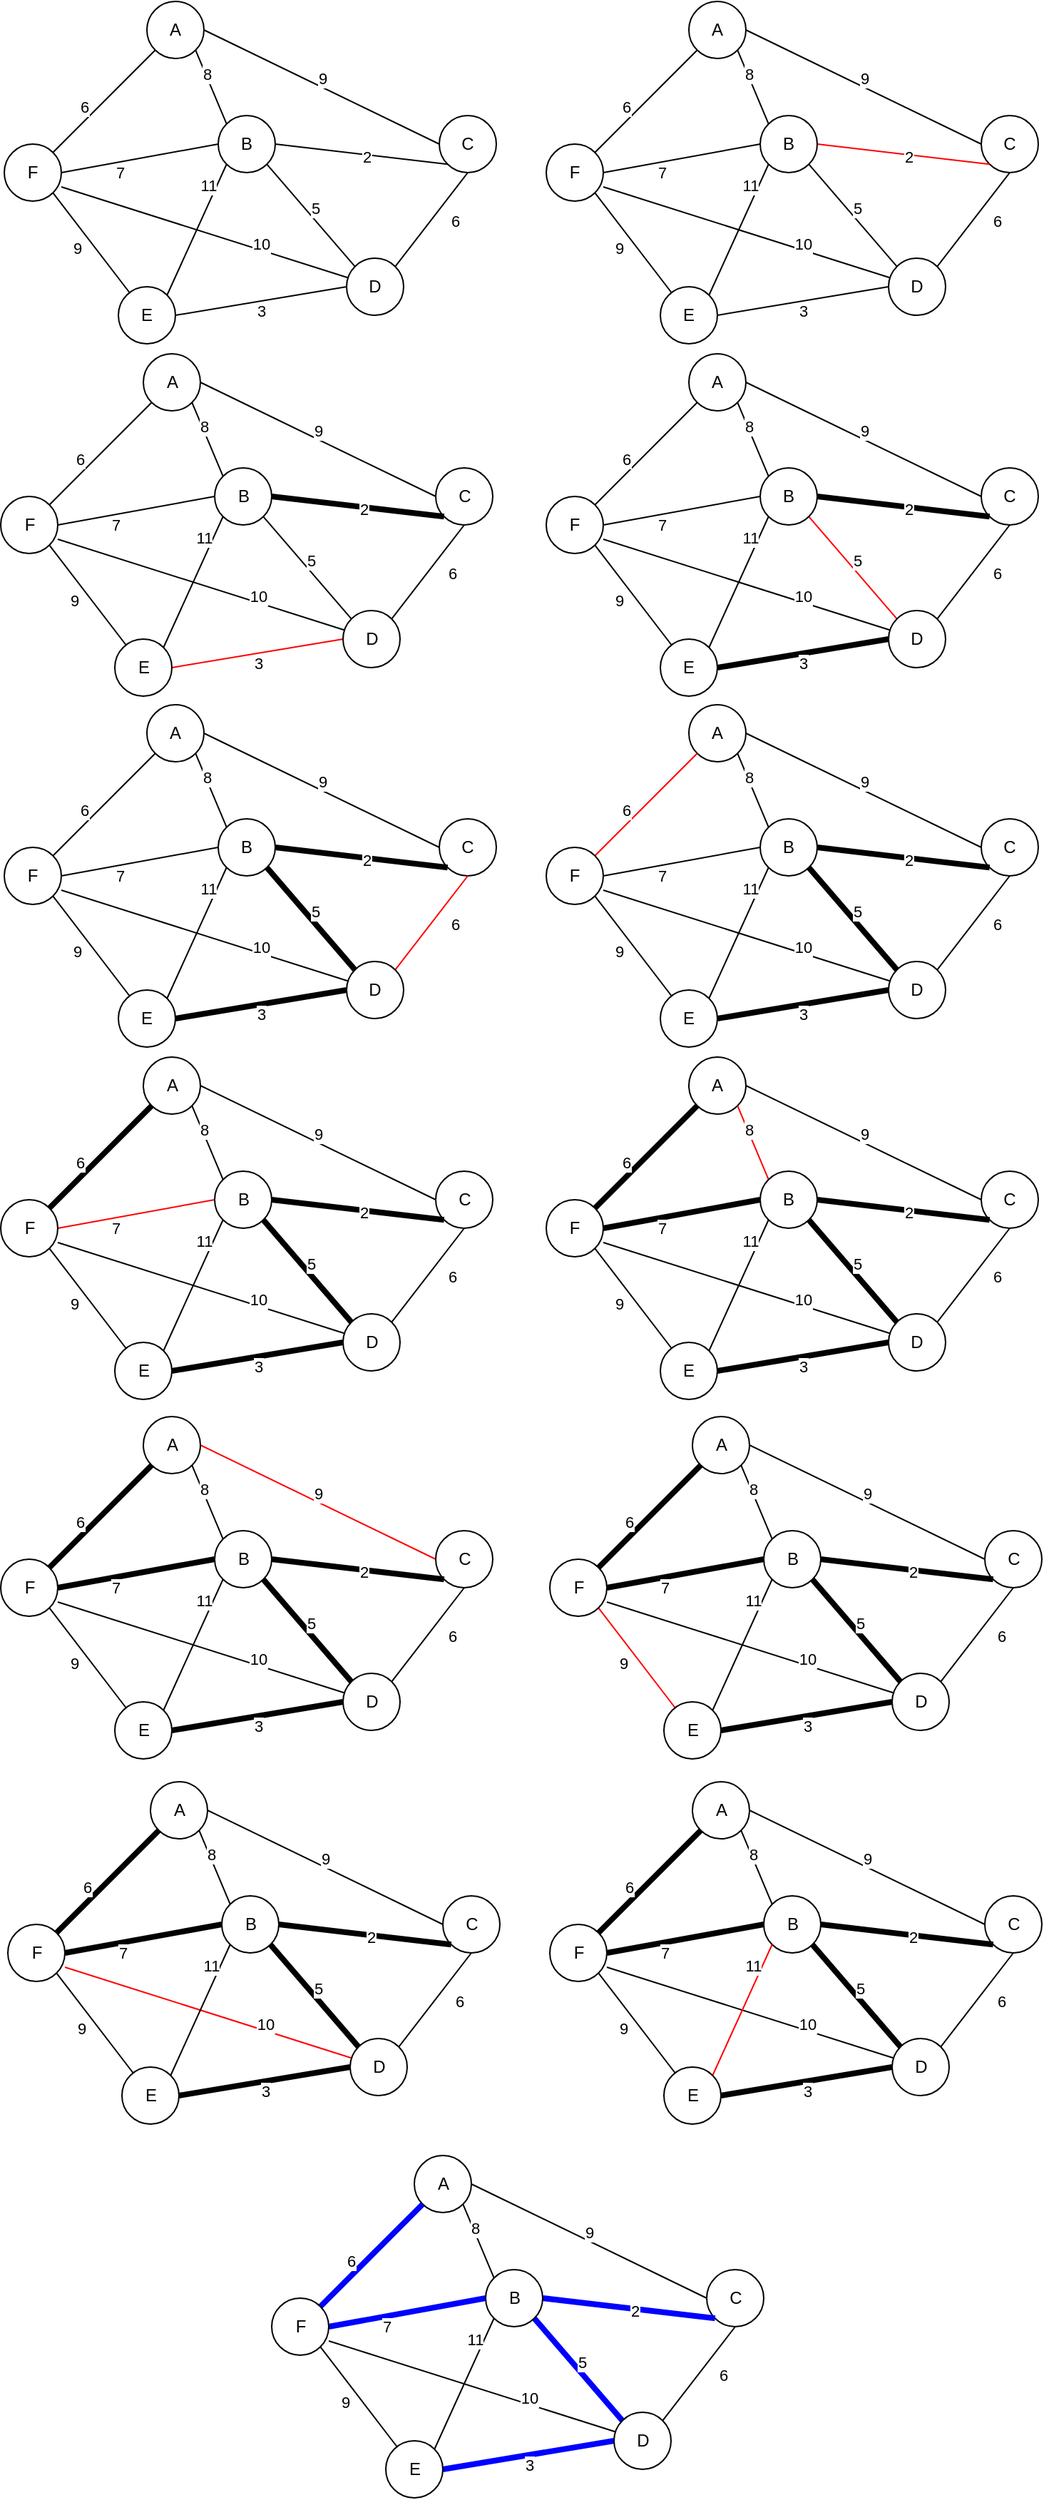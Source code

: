 <mxfile version="14.5.10" type="device"><diagram id="HzQrz3dDn0cr59XEn45o" name="Page-1"><mxGraphModel dx="914" dy="791" grid="0" gridSize="10" guides="1" tooltips="1" connect="1" arrows="1" fold="1" page="0" pageScale="1" pageWidth="850" pageHeight="1100" math="0" shadow="0"><root><mxCell id="0"/><mxCell id="1" parent="0"/><mxCell id="IfzSDZhG9d3ux_r5h34B-16" style="edgeStyle=none;rounded=0;orthogonalLoop=1;jettySize=auto;html=1;exitX=1;exitY=0.5;exitDx=0;exitDy=0;entryX=0;entryY=0.5;entryDx=0;entryDy=0;endArrow=none;endFill=0;strokeColor=#000000;" parent="1" source="IfzSDZhG9d3ux_r5h34B-1" target="IfzSDZhG9d3ux_r5h34B-2" edge="1"><mxGeometry relative="1" as="geometry"/></mxCell><mxCell id="IfzSDZhG9d3ux_r5h34B-17" value="9" style="edgeLabel;html=1;align=center;verticalAlign=middle;resizable=0;points=[];" parent="IfzSDZhG9d3ux_r5h34B-16" vertex="1" connectable="0"><mxGeometry x="0.191" y="-1" relative="1" as="geometry"><mxPoint x="-15" y="-15" as="offset"/></mxGeometry></mxCell><mxCell id="IfzSDZhG9d3ux_r5h34B-1" value="A" style="ellipse;whiteSpace=wrap;html=1;aspect=fixed;" parent="1" vertex="1"><mxGeometry x="180" y="100" width="40" height="40" as="geometry"/></mxCell><mxCell id="IfzSDZhG9d3ux_r5h34B-2" value="C" style="ellipse;whiteSpace=wrap;html=1;aspect=fixed;" parent="1" vertex="1"><mxGeometry x="385" y="180" width="40" height="40" as="geometry"/></mxCell><mxCell id="IfzSDZhG9d3ux_r5h34B-8" style="edgeStyle=none;rounded=0;orthogonalLoop=1;jettySize=auto;html=1;exitX=1;exitY=0;exitDx=0;exitDy=0;entryX=0;entryY=1;entryDx=0;entryDy=0;endArrow=none;endFill=0;" parent="1" source="IfzSDZhG9d3ux_r5h34B-3" target="IfzSDZhG9d3ux_r5h34B-1" edge="1"><mxGeometry relative="1" as="geometry"/></mxCell><mxCell id="IfzSDZhG9d3ux_r5h34B-10" value="&lt;div&gt;6&lt;/div&gt;" style="edgeLabel;html=1;align=center;verticalAlign=middle;resizable=0;points=[];" parent="IfzSDZhG9d3ux_r5h34B-8" vertex="1" connectable="0"><mxGeometry x="-0.367" y="2" relative="1" as="geometry"><mxPoint y="-8" as="offset"/></mxGeometry></mxCell><mxCell id="IfzSDZhG9d3ux_r5h34B-12" style="edgeStyle=none;rounded=0;orthogonalLoop=1;jettySize=auto;html=1;exitX=1;exitY=1;exitDx=0;exitDy=0;endArrow=none;endFill=0;strokeColor=#000000;" parent="1" source="IfzSDZhG9d3ux_r5h34B-3" target="IfzSDZhG9d3ux_r5h34B-5" edge="1"><mxGeometry relative="1" as="geometry"/></mxCell><mxCell id="IfzSDZhG9d3ux_r5h34B-13" value="9" style="edgeLabel;html=1;align=center;verticalAlign=middle;resizable=0;points=[];" parent="IfzSDZhG9d3ux_r5h34B-12" vertex="1" connectable="0"><mxGeometry x="0.387" y="1" relative="1" as="geometry"><mxPoint x="-21" y="-9" as="offset"/></mxGeometry></mxCell><mxCell id="IfzSDZhG9d3ux_r5h34B-20" style="edgeStyle=none;rounded=0;orthogonalLoop=1;jettySize=auto;html=1;exitX=1;exitY=0.5;exitDx=0;exitDy=0;entryX=0;entryY=0.5;entryDx=0;entryDy=0;endArrow=none;endFill=0;strokeColor=#000000;" parent="1" source="IfzSDZhG9d3ux_r5h34B-3" target="IfzSDZhG9d3ux_r5h34B-4" edge="1"><mxGeometry relative="1" as="geometry"/></mxCell><mxCell id="IfzSDZhG9d3ux_r5h34B-21" value="7" style="edgeLabel;html=1;align=center;verticalAlign=middle;resizable=0;points=[];" parent="IfzSDZhG9d3ux_r5h34B-20" vertex="1" connectable="0"><mxGeometry x="0.233" y="3" relative="1" as="geometry"><mxPoint x="-27" y="15" as="offset"/></mxGeometry></mxCell><mxCell id="IfzSDZhG9d3ux_r5h34B-28" style="edgeStyle=none;rounded=0;orthogonalLoop=1;jettySize=auto;html=1;entryX=0.05;entryY=0.35;entryDx=0;entryDy=0;entryPerimeter=0;endArrow=none;endFill=0;strokeColor=#000000;" parent="1" target="IfzSDZhG9d3ux_r5h34B-6" edge="1"><mxGeometry relative="1" as="geometry"><mxPoint x="120" y="230" as="sourcePoint"/></mxGeometry></mxCell><mxCell id="IfzSDZhG9d3ux_r5h34B-29" value="10" style="edgeLabel;html=1;align=center;verticalAlign=middle;resizable=0;points=[];" parent="IfzSDZhG9d3ux_r5h34B-28" vertex="1" connectable="0"><mxGeometry x="0.317" y="3" relative="1" as="geometry"><mxPoint x="6" as="offset"/></mxGeometry></mxCell><mxCell id="IfzSDZhG9d3ux_r5h34B-3" value="F" style="ellipse;whiteSpace=wrap;html=1;aspect=fixed;" parent="1" vertex="1"><mxGeometry x="80" y="200" width="40" height="40" as="geometry"/></mxCell><mxCell id="IfzSDZhG9d3ux_r5h34B-9" style="edgeStyle=none;rounded=0;orthogonalLoop=1;jettySize=auto;html=1;exitX=0;exitY=0;exitDx=0;exitDy=0;entryX=1;entryY=1;entryDx=0;entryDy=0;endArrow=none;endFill=0;strokeColor=#000000;" parent="1" source="IfzSDZhG9d3ux_r5h34B-4" target="IfzSDZhG9d3ux_r5h34B-1" edge="1"><mxGeometry relative="1" as="geometry"/></mxCell><mxCell id="IfzSDZhG9d3ux_r5h34B-11" value="&lt;div&gt;8&lt;/div&gt;" style="edgeLabel;html=1;align=center;verticalAlign=middle;resizable=0;points=[];" parent="IfzSDZhG9d3ux_r5h34B-9" vertex="1" connectable="0"><mxGeometry x="-0.29" y="-4" relative="1" as="geometry"><mxPoint x="-10" y="-15" as="offset"/></mxGeometry></mxCell><mxCell id="IfzSDZhG9d3ux_r5h34B-18" style="edgeStyle=none;rounded=0;orthogonalLoop=1;jettySize=auto;html=1;exitX=1;exitY=0.5;exitDx=0;exitDy=0;entryX=0;entryY=1;entryDx=0;entryDy=0;endArrow=none;endFill=0;strokeColor=#000000;" parent="1" source="IfzSDZhG9d3ux_r5h34B-4" target="IfzSDZhG9d3ux_r5h34B-2" edge="1"><mxGeometry relative="1" as="geometry"/></mxCell><mxCell id="IfzSDZhG9d3ux_r5h34B-19" value="2" style="edgeLabel;html=1;align=center;verticalAlign=middle;resizable=0;points=[];" parent="IfzSDZhG9d3ux_r5h34B-18" vertex="1" connectable="0"><mxGeometry x="0.433" y="-2" relative="1" as="geometry"><mxPoint x="-22" y="-3" as="offset"/></mxGeometry></mxCell><mxCell id="IfzSDZhG9d3ux_r5h34B-26" style="edgeStyle=none;rounded=0;orthogonalLoop=1;jettySize=auto;html=1;exitX=1;exitY=1;exitDx=0;exitDy=0;entryX=0;entryY=0;entryDx=0;entryDy=0;endArrow=none;endFill=0;strokeColor=#000000;" parent="1" source="IfzSDZhG9d3ux_r5h34B-4" target="IfzSDZhG9d3ux_r5h34B-6" edge="1"><mxGeometry relative="1" as="geometry"/></mxCell><mxCell id="IfzSDZhG9d3ux_r5h34B-27" value="5" style="edgeLabel;html=1;align=center;verticalAlign=middle;resizable=0;points=[];" parent="IfzSDZhG9d3ux_r5h34B-26" vertex="1" connectable="0"><mxGeometry x="0.464" y="3" relative="1" as="geometry"><mxPoint x="-14" y="-20" as="offset"/></mxGeometry></mxCell><mxCell id="IfzSDZhG9d3ux_r5h34B-4" value="B" style="ellipse;whiteSpace=wrap;html=1;aspect=fixed;" parent="1" vertex="1"><mxGeometry x="230" y="180" width="40" height="40" as="geometry"/></mxCell><mxCell id="IfzSDZhG9d3ux_r5h34B-14" style="edgeStyle=none;rounded=0;orthogonalLoop=1;jettySize=auto;html=1;exitX=1;exitY=0.5;exitDx=0;exitDy=0;entryX=0;entryY=0.5;entryDx=0;entryDy=0;endArrow=none;endFill=0;strokeColor=#000000;" parent="1" source="IfzSDZhG9d3ux_r5h34B-5" target="IfzSDZhG9d3ux_r5h34B-6" edge="1"><mxGeometry relative="1" as="geometry"/></mxCell><mxCell id="IfzSDZhG9d3ux_r5h34B-15" value="3" style="edgeLabel;html=1;align=center;verticalAlign=middle;resizable=0;points=[];" parent="IfzSDZhG9d3ux_r5h34B-14" vertex="1" connectable="0"><mxGeometry x="0.283" y="1" relative="1" as="geometry"><mxPoint x="-17" y="11" as="offset"/></mxGeometry></mxCell><mxCell id="IfzSDZhG9d3ux_r5h34B-22" style="edgeStyle=none;rounded=0;orthogonalLoop=1;jettySize=auto;html=1;exitX=1;exitY=0;exitDx=0;exitDy=0;entryX=0;entryY=1;entryDx=0;entryDy=0;endArrow=none;endFill=0;strokeColor=#000000;" parent="1" source="IfzSDZhG9d3ux_r5h34B-5" target="IfzSDZhG9d3ux_r5h34B-4" edge="1"><mxGeometry relative="1" as="geometry"/></mxCell><mxCell id="IfzSDZhG9d3ux_r5h34B-23" value="11" style="edgeLabel;html=1;align=center;verticalAlign=middle;resizable=0;points=[];" parent="IfzSDZhG9d3ux_r5h34B-22" vertex="1" connectable="0"><mxGeometry x="0.561" y="-1" relative="1" as="geometry"><mxPoint x="-5" y="-6" as="offset"/></mxGeometry></mxCell><mxCell id="IfzSDZhG9d3ux_r5h34B-5" value="E" style="ellipse;whiteSpace=wrap;html=1;aspect=fixed;" parent="1" vertex="1"><mxGeometry x="160" y="300" width="40" height="40" as="geometry"/></mxCell><mxCell id="IfzSDZhG9d3ux_r5h34B-24" style="edgeStyle=none;rounded=0;orthogonalLoop=1;jettySize=auto;html=1;exitX=1;exitY=0;exitDx=0;exitDy=0;entryX=0.5;entryY=1;entryDx=0;entryDy=0;endArrow=none;endFill=0;strokeColor=#000000;" parent="1" source="IfzSDZhG9d3ux_r5h34B-6" target="IfzSDZhG9d3ux_r5h34B-2" edge="1"><mxGeometry relative="1" as="geometry"/></mxCell><mxCell id="IfzSDZhG9d3ux_r5h34B-25" value="6" style="edgeLabel;html=1;align=center;verticalAlign=middle;resizable=0;points=[];" parent="IfzSDZhG9d3ux_r5h34B-24" vertex="1" connectable="0"><mxGeometry x="0.272" y="-3" relative="1" as="geometry"><mxPoint x="7" y="8" as="offset"/></mxGeometry></mxCell><mxCell id="IfzSDZhG9d3ux_r5h34B-6" value="D" style="ellipse;whiteSpace=wrap;html=1;aspect=fixed;" parent="1" vertex="1"><mxGeometry x="320" y="280" width="40" height="40" as="geometry"/></mxCell><mxCell id="IfzSDZhG9d3ux_r5h34B-30" style="edgeStyle=none;rounded=0;orthogonalLoop=1;jettySize=auto;html=1;exitX=1;exitY=0.5;exitDx=0;exitDy=0;entryX=0;entryY=0.5;entryDx=0;entryDy=0;endArrow=none;endFill=0;strokeColor=#000000;" parent="1" source="IfzSDZhG9d3ux_r5h34B-32" target="IfzSDZhG9d3ux_r5h34B-33" edge="1"><mxGeometry relative="1" as="geometry"/></mxCell><mxCell id="IfzSDZhG9d3ux_r5h34B-31" value="9" style="edgeLabel;html=1;align=center;verticalAlign=middle;resizable=0;points=[];" parent="IfzSDZhG9d3ux_r5h34B-30" vertex="1" connectable="0"><mxGeometry x="0.191" y="-1" relative="1" as="geometry"><mxPoint x="-15" y="-15" as="offset"/></mxGeometry></mxCell><mxCell id="IfzSDZhG9d3ux_r5h34B-32" value="A" style="ellipse;whiteSpace=wrap;html=1;aspect=fixed;" parent="1" vertex="1"><mxGeometry x="560" y="100" width="40" height="40" as="geometry"/></mxCell><mxCell id="IfzSDZhG9d3ux_r5h34B-33" value="C" style="ellipse;whiteSpace=wrap;html=1;aspect=fixed;" parent="1" vertex="1"><mxGeometry x="765" y="180" width="40" height="40" as="geometry"/></mxCell><mxCell id="IfzSDZhG9d3ux_r5h34B-34" style="edgeStyle=none;rounded=0;orthogonalLoop=1;jettySize=auto;html=1;exitX=1;exitY=0;exitDx=0;exitDy=0;entryX=0;entryY=1;entryDx=0;entryDy=0;endArrow=none;endFill=0;" parent="1" source="IfzSDZhG9d3ux_r5h34B-42" target="IfzSDZhG9d3ux_r5h34B-32" edge="1"><mxGeometry relative="1" as="geometry"/></mxCell><mxCell id="IfzSDZhG9d3ux_r5h34B-35" value="&lt;div&gt;6&lt;/div&gt;" style="edgeLabel;html=1;align=center;verticalAlign=middle;resizable=0;points=[];" parent="IfzSDZhG9d3ux_r5h34B-34" vertex="1" connectable="0"><mxGeometry x="-0.367" y="2" relative="1" as="geometry"><mxPoint y="-8" as="offset"/></mxGeometry></mxCell><mxCell id="IfzSDZhG9d3ux_r5h34B-36" style="edgeStyle=none;rounded=0;orthogonalLoop=1;jettySize=auto;html=1;exitX=1;exitY=1;exitDx=0;exitDy=0;endArrow=none;endFill=0;strokeColor=#000000;" parent="1" source="IfzSDZhG9d3ux_r5h34B-42" target="IfzSDZhG9d3ux_r5h34B-54" edge="1"><mxGeometry relative="1" as="geometry"/></mxCell><mxCell id="IfzSDZhG9d3ux_r5h34B-37" value="9" style="edgeLabel;html=1;align=center;verticalAlign=middle;resizable=0;points=[];" parent="IfzSDZhG9d3ux_r5h34B-36" vertex="1" connectable="0"><mxGeometry x="0.387" y="1" relative="1" as="geometry"><mxPoint x="-21" y="-9" as="offset"/></mxGeometry></mxCell><mxCell id="IfzSDZhG9d3ux_r5h34B-38" style="edgeStyle=none;rounded=0;orthogonalLoop=1;jettySize=auto;html=1;exitX=1;exitY=0.5;exitDx=0;exitDy=0;entryX=0;entryY=0.5;entryDx=0;entryDy=0;endArrow=none;endFill=0;strokeColor=#000000;" parent="1" source="IfzSDZhG9d3ux_r5h34B-42" target="IfzSDZhG9d3ux_r5h34B-49" edge="1"><mxGeometry relative="1" as="geometry"/></mxCell><mxCell id="IfzSDZhG9d3ux_r5h34B-39" value="7" style="edgeLabel;html=1;align=center;verticalAlign=middle;resizable=0;points=[];" parent="IfzSDZhG9d3ux_r5h34B-38" vertex="1" connectable="0"><mxGeometry x="0.233" y="3" relative="1" as="geometry"><mxPoint x="-27" y="15" as="offset"/></mxGeometry></mxCell><mxCell id="IfzSDZhG9d3ux_r5h34B-40" style="edgeStyle=none;rounded=0;orthogonalLoop=1;jettySize=auto;html=1;entryX=0.05;entryY=0.35;entryDx=0;entryDy=0;entryPerimeter=0;endArrow=none;endFill=0;strokeColor=#000000;" parent="1" target="IfzSDZhG9d3ux_r5h34B-57" edge="1"><mxGeometry relative="1" as="geometry"><mxPoint x="500" y="230" as="sourcePoint"/></mxGeometry></mxCell><mxCell id="IfzSDZhG9d3ux_r5h34B-41" value="10" style="edgeLabel;html=1;align=center;verticalAlign=middle;resizable=0;points=[];" parent="IfzSDZhG9d3ux_r5h34B-40" vertex="1" connectable="0"><mxGeometry x="0.317" y="3" relative="1" as="geometry"><mxPoint x="6" as="offset"/></mxGeometry></mxCell><mxCell id="IfzSDZhG9d3ux_r5h34B-42" value="F" style="ellipse;whiteSpace=wrap;html=1;aspect=fixed;" parent="1" vertex="1"><mxGeometry x="460" y="200" width="40" height="40" as="geometry"/></mxCell><mxCell id="IfzSDZhG9d3ux_r5h34B-43" style="edgeStyle=none;rounded=0;orthogonalLoop=1;jettySize=auto;html=1;exitX=0;exitY=0;exitDx=0;exitDy=0;entryX=1;entryY=1;entryDx=0;entryDy=0;endArrow=none;endFill=0;strokeColor=#000000;" parent="1" source="IfzSDZhG9d3ux_r5h34B-49" target="IfzSDZhG9d3ux_r5h34B-32" edge="1"><mxGeometry relative="1" as="geometry"/></mxCell><mxCell id="IfzSDZhG9d3ux_r5h34B-44" value="&lt;div&gt;8&lt;/div&gt;" style="edgeLabel;html=1;align=center;verticalAlign=middle;resizable=0;points=[];" parent="IfzSDZhG9d3ux_r5h34B-43" vertex="1" connectable="0"><mxGeometry x="-0.29" y="-4" relative="1" as="geometry"><mxPoint x="-10" y="-15" as="offset"/></mxGeometry></mxCell><mxCell id="IfzSDZhG9d3ux_r5h34B-45" style="edgeStyle=none;rounded=0;orthogonalLoop=1;jettySize=auto;html=1;exitX=1;exitY=0.5;exitDx=0;exitDy=0;entryX=0;entryY=1;entryDx=0;entryDy=0;endArrow=none;endFill=0;strokeColor=#FF0000;" parent="1" source="IfzSDZhG9d3ux_r5h34B-49" target="IfzSDZhG9d3ux_r5h34B-33" edge="1"><mxGeometry relative="1" as="geometry"/></mxCell><mxCell id="IfzSDZhG9d3ux_r5h34B-46" value="2" style="edgeLabel;html=1;align=center;verticalAlign=middle;resizable=0;points=[];" parent="IfzSDZhG9d3ux_r5h34B-45" vertex="1" connectable="0"><mxGeometry x="0.433" y="-2" relative="1" as="geometry"><mxPoint x="-22" y="-3" as="offset"/></mxGeometry></mxCell><mxCell id="IfzSDZhG9d3ux_r5h34B-47" style="edgeStyle=none;rounded=0;orthogonalLoop=1;jettySize=auto;html=1;exitX=1;exitY=1;exitDx=0;exitDy=0;entryX=0;entryY=0;entryDx=0;entryDy=0;endArrow=none;endFill=0;strokeColor=#000000;" parent="1" source="IfzSDZhG9d3ux_r5h34B-49" target="IfzSDZhG9d3ux_r5h34B-57" edge="1"><mxGeometry relative="1" as="geometry"/></mxCell><mxCell id="IfzSDZhG9d3ux_r5h34B-48" value="5" style="edgeLabel;html=1;align=center;verticalAlign=middle;resizable=0;points=[];" parent="IfzSDZhG9d3ux_r5h34B-47" vertex="1" connectable="0"><mxGeometry x="0.464" y="3" relative="1" as="geometry"><mxPoint x="-14" y="-20" as="offset"/></mxGeometry></mxCell><mxCell id="IfzSDZhG9d3ux_r5h34B-49" value="B" style="ellipse;whiteSpace=wrap;html=1;aspect=fixed;" parent="1" vertex="1"><mxGeometry x="610" y="180" width="40" height="40" as="geometry"/></mxCell><mxCell id="IfzSDZhG9d3ux_r5h34B-50" style="edgeStyle=none;rounded=0;orthogonalLoop=1;jettySize=auto;html=1;exitX=1;exitY=0.5;exitDx=0;exitDy=0;entryX=0;entryY=0.5;entryDx=0;entryDy=0;endArrow=none;endFill=0;strokeColor=#000000;" parent="1" source="IfzSDZhG9d3ux_r5h34B-54" target="IfzSDZhG9d3ux_r5h34B-57" edge="1"><mxGeometry relative="1" as="geometry"/></mxCell><mxCell id="IfzSDZhG9d3ux_r5h34B-51" value="3" style="edgeLabel;html=1;align=center;verticalAlign=middle;resizable=0;points=[];" parent="IfzSDZhG9d3ux_r5h34B-50" vertex="1" connectable="0"><mxGeometry x="0.283" y="1" relative="1" as="geometry"><mxPoint x="-17" y="11" as="offset"/></mxGeometry></mxCell><mxCell id="IfzSDZhG9d3ux_r5h34B-52" style="edgeStyle=none;rounded=0;orthogonalLoop=1;jettySize=auto;html=1;exitX=1;exitY=0;exitDx=0;exitDy=0;entryX=0;entryY=1;entryDx=0;entryDy=0;endArrow=none;endFill=0;strokeColor=#000000;" parent="1" source="IfzSDZhG9d3ux_r5h34B-54" target="IfzSDZhG9d3ux_r5h34B-49" edge="1"><mxGeometry relative="1" as="geometry"/></mxCell><mxCell id="IfzSDZhG9d3ux_r5h34B-53" value="11" style="edgeLabel;html=1;align=center;verticalAlign=middle;resizable=0;points=[];" parent="IfzSDZhG9d3ux_r5h34B-52" vertex="1" connectable="0"><mxGeometry x="0.561" y="-1" relative="1" as="geometry"><mxPoint x="-5" y="-6" as="offset"/></mxGeometry></mxCell><mxCell id="IfzSDZhG9d3ux_r5h34B-54" value="E" style="ellipse;whiteSpace=wrap;html=1;aspect=fixed;" parent="1" vertex="1"><mxGeometry x="540" y="300" width="40" height="40" as="geometry"/></mxCell><mxCell id="IfzSDZhG9d3ux_r5h34B-55" style="edgeStyle=none;rounded=0;orthogonalLoop=1;jettySize=auto;html=1;exitX=1;exitY=0;exitDx=0;exitDy=0;entryX=0.5;entryY=1;entryDx=0;entryDy=0;endArrow=none;endFill=0;strokeColor=#000000;" parent="1" source="IfzSDZhG9d3ux_r5h34B-57" target="IfzSDZhG9d3ux_r5h34B-33" edge="1"><mxGeometry relative="1" as="geometry"/></mxCell><mxCell id="IfzSDZhG9d3ux_r5h34B-56" value="6" style="edgeLabel;html=1;align=center;verticalAlign=middle;resizable=0;points=[];" parent="IfzSDZhG9d3ux_r5h34B-55" vertex="1" connectable="0"><mxGeometry x="0.272" y="-3" relative="1" as="geometry"><mxPoint x="7" y="8" as="offset"/></mxGeometry></mxCell><mxCell id="IfzSDZhG9d3ux_r5h34B-57" value="D" style="ellipse;whiteSpace=wrap;html=1;aspect=fixed;" parent="1" vertex="1"><mxGeometry x="700" y="280" width="40" height="40" as="geometry"/></mxCell><mxCell id="IfzSDZhG9d3ux_r5h34B-58" style="edgeStyle=none;rounded=0;orthogonalLoop=1;jettySize=auto;html=1;exitX=1;exitY=0.5;exitDx=0;exitDy=0;entryX=0;entryY=0.5;entryDx=0;entryDy=0;endArrow=none;endFill=0;strokeColor=#000000;" parent="1" source="IfzSDZhG9d3ux_r5h34B-60" target="IfzSDZhG9d3ux_r5h34B-61" edge="1"><mxGeometry relative="1" as="geometry"/></mxCell><mxCell id="IfzSDZhG9d3ux_r5h34B-59" value="9" style="edgeLabel;html=1;align=center;verticalAlign=middle;resizable=0;points=[];" parent="IfzSDZhG9d3ux_r5h34B-58" vertex="1" connectable="0"><mxGeometry x="0.191" y="-1" relative="1" as="geometry"><mxPoint x="-15" y="-15" as="offset"/></mxGeometry></mxCell><mxCell id="IfzSDZhG9d3ux_r5h34B-60" value="A" style="ellipse;whiteSpace=wrap;html=1;aspect=fixed;" parent="1" vertex="1"><mxGeometry x="177.5" y="347" width="40" height="40" as="geometry"/></mxCell><mxCell id="IfzSDZhG9d3ux_r5h34B-61" value="C" style="ellipse;whiteSpace=wrap;html=1;aspect=fixed;" parent="1" vertex="1"><mxGeometry x="382.5" y="427" width="40" height="40" as="geometry"/></mxCell><mxCell id="IfzSDZhG9d3ux_r5h34B-62" style="edgeStyle=none;rounded=0;orthogonalLoop=1;jettySize=auto;html=1;exitX=1;exitY=0;exitDx=0;exitDy=0;entryX=0;entryY=1;entryDx=0;entryDy=0;endArrow=none;endFill=0;" parent="1" source="IfzSDZhG9d3ux_r5h34B-70" target="IfzSDZhG9d3ux_r5h34B-60" edge="1"><mxGeometry relative="1" as="geometry"/></mxCell><mxCell id="IfzSDZhG9d3ux_r5h34B-63" value="&lt;div&gt;6&lt;/div&gt;" style="edgeLabel;html=1;align=center;verticalAlign=middle;resizable=0;points=[];" parent="IfzSDZhG9d3ux_r5h34B-62" vertex="1" connectable="0"><mxGeometry x="-0.367" y="2" relative="1" as="geometry"><mxPoint y="-8" as="offset"/></mxGeometry></mxCell><mxCell id="IfzSDZhG9d3ux_r5h34B-64" style="edgeStyle=none;rounded=0;orthogonalLoop=1;jettySize=auto;html=1;exitX=1;exitY=1;exitDx=0;exitDy=0;endArrow=none;endFill=0;strokeColor=#000000;" parent="1" source="IfzSDZhG9d3ux_r5h34B-70" target="IfzSDZhG9d3ux_r5h34B-82" edge="1"><mxGeometry relative="1" as="geometry"/></mxCell><mxCell id="IfzSDZhG9d3ux_r5h34B-65" value="9" style="edgeLabel;html=1;align=center;verticalAlign=middle;resizable=0;points=[];" parent="IfzSDZhG9d3ux_r5h34B-64" vertex="1" connectable="0"><mxGeometry x="0.387" y="1" relative="1" as="geometry"><mxPoint x="-21" y="-9" as="offset"/></mxGeometry></mxCell><mxCell id="IfzSDZhG9d3ux_r5h34B-66" style="edgeStyle=none;rounded=0;orthogonalLoop=1;jettySize=auto;html=1;exitX=1;exitY=0.5;exitDx=0;exitDy=0;entryX=0;entryY=0.5;entryDx=0;entryDy=0;endArrow=none;endFill=0;strokeColor=#000000;" parent="1" source="IfzSDZhG9d3ux_r5h34B-70" target="IfzSDZhG9d3ux_r5h34B-77" edge="1"><mxGeometry relative="1" as="geometry"/></mxCell><mxCell id="IfzSDZhG9d3ux_r5h34B-67" value="7" style="edgeLabel;html=1;align=center;verticalAlign=middle;resizable=0;points=[];" parent="IfzSDZhG9d3ux_r5h34B-66" vertex="1" connectable="0"><mxGeometry x="0.233" y="3" relative="1" as="geometry"><mxPoint x="-27" y="15" as="offset"/></mxGeometry></mxCell><mxCell id="IfzSDZhG9d3ux_r5h34B-68" style="edgeStyle=none;rounded=0;orthogonalLoop=1;jettySize=auto;html=1;entryX=0.05;entryY=0.35;entryDx=0;entryDy=0;entryPerimeter=0;endArrow=none;endFill=0;strokeColor=#000000;" parent="1" target="IfzSDZhG9d3ux_r5h34B-85" edge="1"><mxGeometry relative="1" as="geometry"><mxPoint x="117.5" y="477" as="sourcePoint"/></mxGeometry></mxCell><mxCell id="IfzSDZhG9d3ux_r5h34B-69" value="10" style="edgeLabel;html=1;align=center;verticalAlign=middle;resizable=0;points=[];" parent="IfzSDZhG9d3ux_r5h34B-68" vertex="1" connectable="0"><mxGeometry x="0.317" y="3" relative="1" as="geometry"><mxPoint x="6" as="offset"/></mxGeometry></mxCell><mxCell id="IfzSDZhG9d3ux_r5h34B-70" value="F" style="ellipse;whiteSpace=wrap;html=1;aspect=fixed;" parent="1" vertex="1"><mxGeometry x="77.5" y="447" width="40" height="40" as="geometry"/></mxCell><mxCell id="IfzSDZhG9d3ux_r5h34B-71" style="edgeStyle=none;rounded=0;orthogonalLoop=1;jettySize=auto;html=1;exitX=0;exitY=0;exitDx=0;exitDy=0;entryX=1;entryY=1;entryDx=0;entryDy=0;endArrow=none;endFill=0;strokeColor=#000000;" parent="1" source="IfzSDZhG9d3ux_r5h34B-77" target="IfzSDZhG9d3ux_r5h34B-60" edge="1"><mxGeometry relative="1" as="geometry"/></mxCell><mxCell id="IfzSDZhG9d3ux_r5h34B-72" value="&lt;div&gt;8&lt;/div&gt;" style="edgeLabel;html=1;align=center;verticalAlign=middle;resizable=0;points=[];" parent="IfzSDZhG9d3ux_r5h34B-71" vertex="1" connectable="0"><mxGeometry x="-0.29" y="-4" relative="1" as="geometry"><mxPoint x="-10" y="-15" as="offset"/></mxGeometry></mxCell><mxCell id="IfzSDZhG9d3ux_r5h34B-73" style="edgeStyle=none;rounded=0;orthogonalLoop=1;jettySize=auto;html=1;exitX=1;exitY=0.5;exitDx=0;exitDy=0;entryX=0;entryY=1;entryDx=0;entryDy=0;endArrow=none;endFill=0;strokeWidth=4;" parent="1" source="IfzSDZhG9d3ux_r5h34B-77" target="IfzSDZhG9d3ux_r5h34B-61" edge="1"><mxGeometry relative="1" as="geometry"/></mxCell><mxCell id="IfzSDZhG9d3ux_r5h34B-74" value="2" style="edgeLabel;html=1;align=center;verticalAlign=middle;resizable=0;points=[];" parent="IfzSDZhG9d3ux_r5h34B-73" vertex="1" connectable="0"><mxGeometry x="0.433" y="-2" relative="1" as="geometry"><mxPoint x="-22" y="-3" as="offset"/></mxGeometry></mxCell><mxCell id="IfzSDZhG9d3ux_r5h34B-75" style="edgeStyle=none;rounded=0;orthogonalLoop=1;jettySize=auto;html=1;exitX=1;exitY=1;exitDx=0;exitDy=0;entryX=0;entryY=0;entryDx=0;entryDy=0;endArrow=none;endFill=0;strokeColor=#000000;" parent="1" source="IfzSDZhG9d3ux_r5h34B-77" target="IfzSDZhG9d3ux_r5h34B-85" edge="1"><mxGeometry relative="1" as="geometry"/></mxCell><mxCell id="IfzSDZhG9d3ux_r5h34B-76" value="5" style="edgeLabel;html=1;align=center;verticalAlign=middle;resizable=0;points=[];" parent="IfzSDZhG9d3ux_r5h34B-75" vertex="1" connectable="0"><mxGeometry x="0.464" y="3" relative="1" as="geometry"><mxPoint x="-14" y="-20" as="offset"/></mxGeometry></mxCell><mxCell id="IfzSDZhG9d3ux_r5h34B-77" value="B" style="ellipse;whiteSpace=wrap;html=1;aspect=fixed;" parent="1" vertex="1"><mxGeometry x="227.5" y="427" width="40" height="40" as="geometry"/></mxCell><mxCell id="IfzSDZhG9d3ux_r5h34B-78" style="edgeStyle=none;rounded=0;orthogonalLoop=1;jettySize=auto;html=1;exitX=1;exitY=0.5;exitDx=0;exitDy=0;entryX=0;entryY=0.5;entryDx=0;entryDy=0;endArrow=none;endFill=0;strokeColor=#FF0000;" parent="1" source="IfzSDZhG9d3ux_r5h34B-82" target="IfzSDZhG9d3ux_r5h34B-85" edge="1"><mxGeometry relative="1" as="geometry"/></mxCell><mxCell id="IfzSDZhG9d3ux_r5h34B-79" value="3" style="edgeLabel;html=1;align=center;verticalAlign=middle;resizable=0;points=[];" parent="IfzSDZhG9d3ux_r5h34B-78" vertex="1" connectable="0"><mxGeometry x="0.283" y="1" relative="1" as="geometry"><mxPoint x="-17" y="11" as="offset"/></mxGeometry></mxCell><mxCell id="IfzSDZhG9d3ux_r5h34B-80" style="edgeStyle=none;rounded=0;orthogonalLoop=1;jettySize=auto;html=1;exitX=1;exitY=0;exitDx=0;exitDy=0;entryX=0;entryY=1;entryDx=0;entryDy=0;endArrow=none;endFill=0;strokeColor=#000000;" parent="1" source="IfzSDZhG9d3ux_r5h34B-82" target="IfzSDZhG9d3ux_r5h34B-77" edge="1"><mxGeometry relative="1" as="geometry"/></mxCell><mxCell id="IfzSDZhG9d3ux_r5h34B-81" value="11" style="edgeLabel;html=1;align=center;verticalAlign=middle;resizable=0;points=[];" parent="IfzSDZhG9d3ux_r5h34B-80" vertex="1" connectable="0"><mxGeometry x="0.561" y="-1" relative="1" as="geometry"><mxPoint x="-5" y="-6" as="offset"/></mxGeometry></mxCell><mxCell id="IfzSDZhG9d3ux_r5h34B-82" value="E" style="ellipse;whiteSpace=wrap;html=1;aspect=fixed;" parent="1" vertex="1"><mxGeometry x="157.5" y="547" width="40" height="40" as="geometry"/></mxCell><mxCell id="IfzSDZhG9d3ux_r5h34B-83" style="edgeStyle=none;rounded=0;orthogonalLoop=1;jettySize=auto;html=1;exitX=1;exitY=0;exitDx=0;exitDy=0;entryX=0.5;entryY=1;entryDx=0;entryDy=0;endArrow=none;endFill=0;strokeColor=#000000;" parent="1" source="IfzSDZhG9d3ux_r5h34B-85" target="IfzSDZhG9d3ux_r5h34B-61" edge="1"><mxGeometry relative="1" as="geometry"/></mxCell><mxCell id="IfzSDZhG9d3ux_r5h34B-84" value="6" style="edgeLabel;html=1;align=center;verticalAlign=middle;resizable=0;points=[];" parent="IfzSDZhG9d3ux_r5h34B-83" vertex="1" connectable="0"><mxGeometry x="0.272" y="-3" relative="1" as="geometry"><mxPoint x="7" y="8" as="offset"/></mxGeometry></mxCell><mxCell id="IfzSDZhG9d3ux_r5h34B-85" value="D" style="ellipse;whiteSpace=wrap;html=1;aspect=fixed;" parent="1" vertex="1"><mxGeometry x="317.5" y="527" width="40" height="40" as="geometry"/></mxCell><mxCell id="IfzSDZhG9d3ux_r5h34B-86" style="edgeStyle=none;rounded=0;orthogonalLoop=1;jettySize=auto;html=1;exitX=1;exitY=0.5;exitDx=0;exitDy=0;entryX=0;entryY=0.5;entryDx=0;entryDy=0;endArrow=none;endFill=0;strokeColor=#000000;" parent="1" source="IfzSDZhG9d3ux_r5h34B-88" target="IfzSDZhG9d3ux_r5h34B-89" edge="1"><mxGeometry relative="1" as="geometry"/></mxCell><mxCell id="IfzSDZhG9d3ux_r5h34B-87" value="9" style="edgeLabel;html=1;align=center;verticalAlign=middle;resizable=0;points=[];" parent="IfzSDZhG9d3ux_r5h34B-86" vertex="1" connectable="0"><mxGeometry x="0.191" y="-1" relative="1" as="geometry"><mxPoint x="-15" y="-15" as="offset"/></mxGeometry></mxCell><mxCell id="IfzSDZhG9d3ux_r5h34B-88" value="A" style="ellipse;whiteSpace=wrap;html=1;aspect=fixed;" parent="1" vertex="1"><mxGeometry x="560" y="347" width="40" height="40" as="geometry"/></mxCell><mxCell id="IfzSDZhG9d3ux_r5h34B-89" value="C" style="ellipse;whiteSpace=wrap;html=1;aspect=fixed;" parent="1" vertex="1"><mxGeometry x="765" y="427" width="40" height="40" as="geometry"/></mxCell><mxCell id="IfzSDZhG9d3ux_r5h34B-90" style="edgeStyle=none;rounded=0;orthogonalLoop=1;jettySize=auto;html=1;exitX=1;exitY=0;exitDx=0;exitDy=0;entryX=0;entryY=1;entryDx=0;entryDy=0;endArrow=none;endFill=0;" parent="1" source="IfzSDZhG9d3ux_r5h34B-98" target="IfzSDZhG9d3ux_r5h34B-88" edge="1"><mxGeometry relative="1" as="geometry"/></mxCell><mxCell id="IfzSDZhG9d3ux_r5h34B-91" value="&lt;div&gt;6&lt;/div&gt;" style="edgeLabel;html=1;align=center;verticalAlign=middle;resizable=0;points=[];" parent="IfzSDZhG9d3ux_r5h34B-90" vertex="1" connectable="0"><mxGeometry x="-0.367" y="2" relative="1" as="geometry"><mxPoint y="-8" as="offset"/></mxGeometry></mxCell><mxCell id="IfzSDZhG9d3ux_r5h34B-92" style="edgeStyle=none;rounded=0;orthogonalLoop=1;jettySize=auto;html=1;exitX=1;exitY=1;exitDx=0;exitDy=0;endArrow=none;endFill=0;strokeColor=#000000;" parent="1" source="IfzSDZhG9d3ux_r5h34B-98" target="IfzSDZhG9d3ux_r5h34B-110" edge="1"><mxGeometry relative="1" as="geometry"/></mxCell><mxCell id="IfzSDZhG9d3ux_r5h34B-93" value="9" style="edgeLabel;html=1;align=center;verticalAlign=middle;resizable=0;points=[];" parent="IfzSDZhG9d3ux_r5h34B-92" vertex="1" connectable="0"><mxGeometry x="0.387" y="1" relative="1" as="geometry"><mxPoint x="-21" y="-9" as="offset"/></mxGeometry></mxCell><mxCell id="IfzSDZhG9d3ux_r5h34B-94" style="edgeStyle=none;rounded=0;orthogonalLoop=1;jettySize=auto;html=1;exitX=1;exitY=0.5;exitDx=0;exitDy=0;entryX=0;entryY=0.5;entryDx=0;entryDy=0;endArrow=none;endFill=0;strokeColor=#000000;" parent="1" source="IfzSDZhG9d3ux_r5h34B-98" target="IfzSDZhG9d3ux_r5h34B-105" edge="1"><mxGeometry relative="1" as="geometry"/></mxCell><mxCell id="IfzSDZhG9d3ux_r5h34B-95" value="7" style="edgeLabel;html=1;align=center;verticalAlign=middle;resizable=0;points=[];" parent="IfzSDZhG9d3ux_r5h34B-94" vertex="1" connectable="0"><mxGeometry x="0.233" y="3" relative="1" as="geometry"><mxPoint x="-27" y="15" as="offset"/></mxGeometry></mxCell><mxCell id="IfzSDZhG9d3ux_r5h34B-96" style="edgeStyle=none;rounded=0;orthogonalLoop=1;jettySize=auto;html=1;entryX=0.05;entryY=0.35;entryDx=0;entryDy=0;entryPerimeter=0;endArrow=none;endFill=0;strokeColor=#000000;" parent="1" target="IfzSDZhG9d3ux_r5h34B-113" edge="1"><mxGeometry relative="1" as="geometry"><mxPoint x="500" y="477" as="sourcePoint"/></mxGeometry></mxCell><mxCell id="IfzSDZhG9d3ux_r5h34B-97" value="10" style="edgeLabel;html=1;align=center;verticalAlign=middle;resizable=0;points=[];" parent="IfzSDZhG9d3ux_r5h34B-96" vertex="1" connectable="0"><mxGeometry x="0.317" y="3" relative="1" as="geometry"><mxPoint x="6" as="offset"/></mxGeometry></mxCell><mxCell id="IfzSDZhG9d3ux_r5h34B-98" value="F" style="ellipse;whiteSpace=wrap;html=1;aspect=fixed;" parent="1" vertex="1"><mxGeometry x="460" y="447" width="40" height="40" as="geometry"/></mxCell><mxCell id="IfzSDZhG9d3ux_r5h34B-99" style="edgeStyle=none;rounded=0;orthogonalLoop=1;jettySize=auto;html=1;exitX=0;exitY=0;exitDx=0;exitDy=0;entryX=1;entryY=1;entryDx=0;entryDy=0;endArrow=none;endFill=0;strokeColor=#000000;" parent="1" source="IfzSDZhG9d3ux_r5h34B-105" target="IfzSDZhG9d3ux_r5h34B-88" edge="1"><mxGeometry relative="1" as="geometry"/></mxCell><mxCell id="IfzSDZhG9d3ux_r5h34B-100" value="&lt;div&gt;8&lt;/div&gt;" style="edgeLabel;html=1;align=center;verticalAlign=middle;resizable=0;points=[];" parent="IfzSDZhG9d3ux_r5h34B-99" vertex="1" connectable="0"><mxGeometry x="-0.29" y="-4" relative="1" as="geometry"><mxPoint x="-10" y="-15" as="offset"/></mxGeometry></mxCell><mxCell id="IfzSDZhG9d3ux_r5h34B-101" style="edgeStyle=none;rounded=0;orthogonalLoop=1;jettySize=auto;html=1;exitX=1;exitY=0.5;exitDx=0;exitDy=0;entryX=0;entryY=1;entryDx=0;entryDy=0;endArrow=none;endFill=0;strokeWidth=4;" parent="1" source="IfzSDZhG9d3ux_r5h34B-105" target="IfzSDZhG9d3ux_r5h34B-89" edge="1"><mxGeometry relative="1" as="geometry"/></mxCell><mxCell id="IfzSDZhG9d3ux_r5h34B-102" value="2" style="edgeLabel;html=1;align=center;verticalAlign=middle;resizable=0;points=[];" parent="IfzSDZhG9d3ux_r5h34B-101" vertex="1" connectable="0"><mxGeometry x="0.433" y="-2" relative="1" as="geometry"><mxPoint x="-22" y="-3" as="offset"/></mxGeometry></mxCell><mxCell id="IfzSDZhG9d3ux_r5h34B-103" style="edgeStyle=none;rounded=0;orthogonalLoop=1;jettySize=auto;html=1;exitX=1;exitY=1;exitDx=0;exitDy=0;entryX=0;entryY=0;entryDx=0;entryDy=0;endArrow=none;endFill=0;strokeColor=#FF0000;" parent="1" source="IfzSDZhG9d3ux_r5h34B-105" target="IfzSDZhG9d3ux_r5h34B-113" edge="1"><mxGeometry relative="1" as="geometry"/></mxCell><mxCell id="IfzSDZhG9d3ux_r5h34B-104" value="5" style="edgeLabel;html=1;align=center;verticalAlign=middle;resizable=0;points=[];" parent="IfzSDZhG9d3ux_r5h34B-103" vertex="1" connectable="0"><mxGeometry x="0.464" y="3" relative="1" as="geometry"><mxPoint x="-14" y="-20" as="offset"/></mxGeometry></mxCell><mxCell id="IfzSDZhG9d3ux_r5h34B-105" value="B" style="ellipse;whiteSpace=wrap;html=1;aspect=fixed;" parent="1" vertex="1"><mxGeometry x="610" y="427" width="40" height="40" as="geometry"/></mxCell><mxCell id="IfzSDZhG9d3ux_r5h34B-106" style="edgeStyle=none;rounded=0;orthogonalLoop=1;jettySize=auto;html=1;exitX=1;exitY=0.5;exitDx=0;exitDy=0;entryX=0;entryY=0.5;entryDx=0;entryDy=0;endArrow=none;endFill=0;strokeWidth=4;" parent="1" source="IfzSDZhG9d3ux_r5h34B-110" target="IfzSDZhG9d3ux_r5h34B-113" edge="1"><mxGeometry relative="1" as="geometry"/></mxCell><mxCell id="IfzSDZhG9d3ux_r5h34B-107" value="3" style="edgeLabel;html=1;align=center;verticalAlign=middle;resizable=0;points=[];" parent="IfzSDZhG9d3ux_r5h34B-106" vertex="1" connectable="0"><mxGeometry x="0.283" y="1" relative="1" as="geometry"><mxPoint x="-17" y="11" as="offset"/></mxGeometry></mxCell><mxCell id="IfzSDZhG9d3ux_r5h34B-108" style="edgeStyle=none;rounded=0;orthogonalLoop=1;jettySize=auto;html=1;exitX=1;exitY=0;exitDx=0;exitDy=0;entryX=0;entryY=1;entryDx=0;entryDy=0;endArrow=none;endFill=0;strokeColor=#000000;" parent="1" source="IfzSDZhG9d3ux_r5h34B-110" target="IfzSDZhG9d3ux_r5h34B-105" edge="1"><mxGeometry relative="1" as="geometry"/></mxCell><mxCell id="IfzSDZhG9d3ux_r5h34B-109" value="11" style="edgeLabel;html=1;align=center;verticalAlign=middle;resizable=0;points=[];" parent="IfzSDZhG9d3ux_r5h34B-108" vertex="1" connectable="0"><mxGeometry x="0.561" y="-1" relative="1" as="geometry"><mxPoint x="-5" y="-6" as="offset"/></mxGeometry></mxCell><mxCell id="IfzSDZhG9d3ux_r5h34B-110" value="E" style="ellipse;whiteSpace=wrap;html=1;aspect=fixed;" parent="1" vertex="1"><mxGeometry x="540" y="547" width="40" height="40" as="geometry"/></mxCell><mxCell id="IfzSDZhG9d3ux_r5h34B-111" style="edgeStyle=none;rounded=0;orthogonalLoop=1;jettySize=auto;html=1;exitX=1;exitY=0;exitDx=0;exitDy=0;entryX=0.5;entryY=1;entryDx=0;entryDy=0;endArrow=none;endFill=0;strokeColor=#000000;" parent="1" source="IfzSDZhG9d3ux_r5h34B-113" target="IfzSDZhG9d3ux_r5h34B-89" edge="1"><mxGeometry relative="1" as="geometry"/></mxCell><mxCell id="IfzSDZhG9d3ux_r5h34B-112" value="6" style="edgeLabel;html=1;align=center;verticalAlign=middle;resizable=0;points=[];" parent="IfzSDZhG9d3ux_r5h34B-111" vertex="1" connectable="0"><mxGeometry x="0.272" y="-3" relative="1" as="geometry"><mxPoint x="7" y="8" as="offset"/></mxGeometry></mxCell><mxCell id="IfzSDZhG9d3ux_r5h34B-113" value="D" style="ellipse;whiteSpace=wrap;html=1;aspect=fixed;" parent="1" vertex="1"><mxGeometry x="700" y="527" width="40" height="40" as="geometry"/></mxCell><mxCell id="IfzSDZhG9d3ux_r5h34B-114" style="edgeStyle=none;rounded=0;orthogonalLoop=1;jettySize=auto;html=1;exitX=1;exitY=0.5;exitDx=0;exitDy=0;entryX=0;entryY=0.5;entryDx=0;entryDy=0;endArrow=none;endFill=0;strokeColor=#000000;" parent="1" source="IfzSDZhG9d3ux_r5h34B-116" target="IfzSDZhG9d3ux_r5h34B-117" edge="1"><mxGeometry relative="1" as="geometry"/></mxCell><mxCell id="IfzSDZhG9d3ux_r5h34B-115" value="9" style="edgeLabel;html=1;align=center;verticalAlign=middle;resizable=0;points=[];" parent="IfzSDZhG9d3ux_r5h34B-114" vertex="1" connectable="0"><mxGeometry x="0.191" y="-1" relative="1" as="geometry"><mxPoint x="-15" y="-15" as="offset"/></mxGeometry></mxCell><mxCell id="IfzSDZhG9d3ux_r5h34B-116" value="A" style="ellipse;whiteSpace=wrap;html=1;aspect=fixed;" parent="1" vertex="1"><mxGeometry x="180" y="593" width="40" height="40" as="geometry"/></mxCell><mxCell id="IfzSDZhG9d3ux_r5h34B-117" value="C" style="ellipse;whiteSpace=wrap;html=1;aspect=fixed;" parent="1" vertex="1"><mxGeometry x="385" y="673" width="40" height="40" as="geometry"/></mxCell><mxCell id="IfzSDZhG9d3ux_r5h34B-118" style="edgeStyle=none;rounded=0;orthogonalLoop=1;jettySize=auto;html=1;exitX=1;exitY=0;exitDx=0;exitDy=0;entryX=0;entryY=1;entryDx=0;entryDy=0;endArrow=none;endFill=0;" parent="1" source="IfzSDZhG9d3ux_r5h34B-126" target="IfzSDZhG9d3ux_r5h34B-116" edge="1"><mxGeometry relative="1" as="geometry"/></mxCell><mxCell id="IfzSDZhG9d3ux_r5h34B-119" value="&lt;div&gt;6&lt;/div&gt;" style="edgeLabel;html=1;align=center;verticalAlign=middle;resizable=0;points=[];" parent="IfzSDZhG9d3ux_r5h34B-118" vertex="1" connectable="0"><mxGeometry x="-0.367" y="2" relative="1" as="geometry"><mxPoint y="-8" as="offset"/></mxGeometry></mxCell><mxCell id="IfzSDZhG9d3ux_r5h34B-120" style="edgeStyle=none;rounded=0;orthogonalLoop=1;jettySize=auto;html=1;exitX=1;exitY=1;exitDx=0;exitDy=0;endArrow=none;endFill=0;strokeColor=#000000;" parent="1" source="IfzSDZhG9d3ux_r5h34B-126" target="IfzSDZhG9d3ux_r5h34B-138" edge="1"><mxGeometry relative="1" as="geometry"/></mxCell><mxCell id="IfzSDZhG9d3ux_r5h34B-121" value="9" style="edgeLabel;html=1;align=center;verticalAlign=middle;resizable=0;points=[];" parent="IfzSDZhG9d3ux_r5h34B-120" vertex="1" connectable="0"><mxGeometry x="0.387" y="1" relative="1" as="geometry"><mxPoint x="-21" y="-9" as="offset"/></mxGeometry></mxCell><mxCell id="IfzSDZhG9d3ux_r5h34B-122" style="edgeStyle=none;rounded=0;orthogonalLoop=1;jettySize=auto;html=1;exitX=1;exitY=0.5;exitDx=0;exitDy=0;entryX=0;entryY=0.5;entryDx=0;entryDy=0;endArrow=none;endFill=0;strokeColor=#000000;" parent="1" source="IfzSDZhG9d3ux_r5h34B-126" target="IfzSDZhG9d3ux_r5h34B-133" edge="1"><mxGeometry relative="1" as="geometry"/></mxCell><mxCell id="IfzSDZhG9d3ux_r5h34B-123" value="7" style="edgeLabel;html=1;align=center;verticalAlign=middle;resizable=0;points=[];" parent="IfzSDZhG9d3ux_r5h34B-122" vertex="1" connectable="0"><mxGeometry x="0.233" y="3" relative="1" as="geometry"><mxPoint x="-27" y="15" as="offset"/></mxGeometry></mxCell><mxCell id="IfzSDZhG9d3ux_r5h34B-124" style="edgeStyle=none;rounded=0;orthogonalLoop=1;jettySize=auto;html=1;entryX=0.05;entryY=0.35;entryDx=0;entryDy=0;entryPerimeter=0;endArrow=none;endFill=0;strokeColor=#000000;" parent="1" target="IfzSDZhG9d3ux_r5h34B-141" edge="1"><mxGeometry relative="1" as="geometry"><mxPoint x="120" y="723" as="sourcePoint"/></mxGeometry></mxCell><mxCell id="IfzSDZhG9d3ux_r5h34B-125" value="10" style="edgeLabel;html=1;align=center;verticalAlign=middle;resizable=0;points=[];" parent="IfzSDZhG9d3ux_r5h34B-124" vertex="1" connectable="0"><mxGeometry x="0.317" y="3" relative="1" as="geometry"><mxPoint x="6" as="offset"/></mxGeometry></mxCell><mxCell id="IfzSDZhG9d3ux_r5h34B-126" value="F" style="ellipse;whiteSpace=wrap;html=1;aspect=fixed;" parent="1" vertex="1"><mxGeometry x="80" y="693" width="40" height="40" as="geometry"/></mxCell><mxCell id="IfzSDZhG9d3ux_r5h34B-127" style="edgeStyle=none;rounded=0;orthogonalLoop=1;jettySize=auto;html=1;exitX=0;exitY=0;exitDx=0;exitDy=0;entryX=1;entryY=1;entryDx=0;entryDy=0;endArrow=none;endFill=0;strokeColor=#000000;" parent="1" source="IfzSDZhG9d3ux_r5h34B-133" target="IfzSDZhG9d3ux_r5h34B-116" edge="1"><mxGeometry relative="1" as="geometry"/></mxCell><mxCell id="IfzSDZhG9d3ux_r5h34B-128" value="&lt;div&gt;8&lt;/div&gt;" style="edgeLabel;html=1;align=center;verticalAlign=middle;resizable=0;points=[];" parent="IfzSDZhG9d3ux_r5h34B-127" vertex="1" connectable="0"><mxGeometry x="-0.29" y="-4" relative="1" as="geometry"><mxPoint x="-10" y="-15" as="offset"/></mxGeometry></mxCell><mxCell id="IfzSDZhG9d3ux_r5h34B-129" style="edgeStyle=none;rounded=0;orthogonalLoop=1;jettySize=auto;html=1;exitX=1;exitY=0.5;exitDx=0;exitDy=0;entryX=0;entryY=1;entryDx=0;entryDy=0;endArrow=none;endFill=0;strokeWidth=4;" parent="1" source="IfzSDZhG9d3ux_r5h34B-133" target="IfzSDZhG9d3ux_r5h34B-117" edge="1"><mxGeometry relative="1" as="geometry"/></mxCell><mxCell id="IfzSDZhG9d3ux_r5h34B-130" value="2" style="edgeLabel;html=1;align=center;verticalAlign=middle;resizable=0;points=[];" parent="IfzSDZhG9d3ux_r5h34B-129" vertex="1" connectable="0"><mxGeometry x="0.433" y="-2" relative="1" as="geometry"><mxPoint x="-22" y="-3" as="offset"/></mxGeometry></mxCell><mxCell id="IfzSDZhG9d3ux_r5h34B-131" style="edgeStyle=none;rounded=0;orthogonalLoop=1;jettySize=auto;html=1;exitX=1;exitY=1;exitDx=0;exitDy=0;entryX=0;entryY=0;entryDx=0;entryDy=0;endArrow=none;endFill=0;strokeWidth=4;" parent="1" source="IfzSDZhG9d3ux_r5h34B-133" target="IfzSDZhG9d3ux_r5h34B-141" edge="1"><mxGeometry relative="1" as="geometry"/></mxCell><mxCell id="IfzSDZhG9d3ux_r5h34B-132" value="5" style="edgeLabel;html=1;align=center;verticalAlign=middle;resizable=0;points=[];" parent="IfzSDZhG9d3ux_r5h34B-131" vertex="1" connectable="0"><mxGeometry x="0.464" y="3" relative="1" as="geometry"><mxPoint x="-14" y="-20" as="offset"/></mxGeometry></mxCell><mxCell id="IfzSDZhG9d3ux_r5h34B-133" value="B" style="ellipse;whiteSpace=wrap;html=1;aspect=fixed;" parent="1" vertex="1"><mxGeometry x="230" y="673" width="40" height="40" as="geometry"/></mxCell><mxCell id="IfzSDZhG9d3ux_r5h34B-134" style="edgeStyle=none;rounded=0;orthogonalLoop=1;jettySize=auto;html=1;exitX=1;exitY=0.5;exitDx=0;exitDy=0;entryX=0;entryY=0.5;entryDx=0;entryDy=0;endArrow=none;endFill=0;strokeWidth=4;" parent="1" source="IfzSDZhG9d3ux_r5h34B-138" target="IfzSDZhG9d3ux_r5h34B-141" edge="1"><mxGeometry relative="1" as="geometry"/></mxCell><mxCell id="IfzSDZhG9d3ux_r5h34B-135" value="3" style="edgeLabel;html=1;align=center;verticalAlign=middle;resizable=0;points=[];" parent="IfzSDZhG9d3ux_r5h34B-134" vertex="1" connectable="0"><mxGeometry x="0.283" y="1" relative="1" as="geometry"><mxPoint x="-17" y="11" as="offset"/></mxGeometry></mxCell><mxCell id="IfzSDZhG9d3ux_r5h34B-136" style="edgeStyle=none;rounded=0;orthogonalLoop=1;jettySize=auto;html=1;exitX=1;exitY=0;exitDx=0;exitDy=0;entryX=0;entryY=1;entryDx=0;entryDy=0;endArrow=none;endFill=0;strokeColor=#000000;" parent="1" source="IfzSDZhG9d3ux_r5h34B-138" target="IfzSDZhG9d3ux_r5h34B-133" edge="1"><mxGeometry relative="1" as="geometry"/></mxCell><mxCell id="IfzSDZhG9d3ux_r5h34B-137" value="11" style="edgeLabel;html=1;align=center;verticalAlign=middle;resizable=0;points=[];" parent="IfzSDZhG9d3ux_r5h34B-136" vertex="1" connectable="0"><mxGeometry x="0.561" y="-1" relative="1" as="geometry"><mxPoint x="-5" y="-6" as="offset"/></mxGeometry></mxCell><mxCell id="IfzSDZhG9d3ux_r5h34B-138" value="E" style="ellipse;whiteSpace=wrap;html=1;aspect=fixed;" parent="1" vertex="1"><mxGeometry x="160" y="793" width="40" height="40" as="geometry"/></mxCell><mxCell id="IfzSDZhG9d3ux_r5h34B-139" style="edgeStyle=none;rounded=0;orthogonalLoop=1;jettySize=auto;html=1;exitX=1;exitY=0;exitDx=0;exitDy=0;entryX=0.5;entryY=1;entryDx=0;entryDy=0;endArrow=none;endFill=0;strokeColor=#FF0000;" parent="1" source="IfzSDZhG9d3ux_r5h34B-141" target="IfzSDZhG9d3ux_r5h34B-117" edge="1"><mxGeometry relative="1" as="geometry"/></mxCell><mxCell id="IfzSDZhG9d3ux_r5h34B-140" value="6" style="edgeLabel;html=1;align=center;verticalAlign=middle;resizable=0;points=[];" parent="IfzSDZhG9d3ux_r5h34B-139" vertex="1" connectable="0"><mxGeometry x="0.272" y="-3" relative="1" as="geometry"><mxPoint x="7" y="8" as="offset"/></mxGeometry></mxCell><mxCell id="IfzSDZhG9d3ux_r5h34B-141" value="D" style="ellipse;whiteSpace=wrap;html=1;aspect=fixed;" parent="1" vertex="1"><mxGeometry x="320" y="773" width="40" height="40" as="geometry"/></mxCell><mxCell id="IfzSDZhG9d3ux_r5h34B-142" style="edgeStyle=none;rounded=0;orthogonalLoop=1;jettySize=auto;html=1;exitX=1;exitY=0.5;exitDx=0;exitDy=0;entryX=0;entryY=0.5;entryDx=0;entryDy=0;endArrow=none;endFill=0;strokeColor=#000000;" parent="1" source="IfzSDZhG9d3ux_r5h34B-144" target="IfzSDZhG9d3ux_r5h34B-145" edge="1"><mxGeometry relative="1" as="geometry"/></mxCell><mxCell id="IfzSDZhG9d3ux_r5h34B-143" value="9" style="edgeLabel;html=1;align=center;verticalAlign=middle;resizable=0;points=[];" parent="IfzSDZhG9d3ux_r5h34B-142" vertex="1" connectable="0"><mxGeometry x="0.191" y="-1" relative="1" as="geometry"><mxPoint x="-15" y="-15" as="offset"/></mxGeometry></mxCell><mxCell id="IfzSDZhG9d3ux_r5h34B-144" value="A" style="ellipse;whiteSpace=wrap;html=1;aspect=fixed;" parent="1" vertex="1"><mxGeometry x="560" y="593" width="40" height="40" as="geometry"/></mxCell><mxCell id="IfzSDZhG9d3ux_r5h34B-145" value="C" style="ellipse;whiteSpace=wrap;html=1;aspect=fixed;" parent="1" vertex="1"><mxGeometry x="765" y="673" width="40" height="40" as="geometry"/></mxCell><mxCell id="IfzSDZhG9d3ux_r5h34B-146" style="edgeStyle=none;rounded=0;orthogonalLoop=1;jettySize=auto;html=1;exitX=1;exitY=0;exitDx=0;exitDy=0;entryX=0;entryY=1;entryDx=0;entryDy=0;endArrow=none;endFill=0;strokeColor=#FF0000;" parent="1" source="IfzSDZhG9d3ux_r5h34B-154" target="IfzSDZhG9d3ux_r5h34B-144" edge="1"><mxGeometry relative="1" as="geometry"/></mxCell><mxCell id="IfzSDZhG9d3ux_r5h34B-147" value="&lt;div&gt;6&lt;/div&gt;" style="edgeLabel;html=1;align=center;verticalAlign=middle;resizable=0;points=[];" parent="IfzSDZhG9d3ux_r5h34B-146" vertex="1" connectable="0"><mxGeometry x="-0.367" y="2" relative="1" as="geometry"><mxPoint y="-8" as="offset"/></mxGeometry></mxCell><mxCell id="IfzSDZhG9d3ux_r5h34B-148" style="edgeStyle=none;rounded=0;orthogonalLoop=1;jettySize=auto;html=1;exitX=1;exitY=1;exitDx=0;exitDy=0;endArrow=none;endFill=0;strokeColor=#000000;" parent="1" source="IfzSDZhG9d3ux_r5h34B-154" target="IfzSDZhG9d3ux_r5h34B-166" edge="1"><mxGeometry relative="1" as="geometry"/></mxCell><mxCell id="IfzSDZhG9d3ux_r5h34B-149" value="9" style="edgeLabel;html=1;align=center;verticalAlign=middle;resizable=0;points=[];" parent="IfzSDZhG9d3ux_r5h34B-148" vertex="1" connectable="0"><mxGeometry x="0.387" y="1" relative="1" as="geometry"><mxPoint x="-21" y="-9" as="offset"/></mxGeometry></mxCell><mxCell id="IfzSDZhG9d3ux_r5h34B-150" style="edgeStyle=none;rounded=0;orthogonalLoop=1;jettySize=auto;html=1;exitX=1;exitY=0.5;exitDx=0;exitDy=0;entryX=0;entryY=0.5;entryDx=0;entryDy=0;endArrow=none;endFill=0;strokeColor=#000000;" parent="1" source="IfzSDZhG9d3ux_r5h34B-154" target="IfzSDZhG9d3ux_r5h34B-161" edge="1"><mxGeometry relative="1" as="geometry"/></mxCell><mxCell id="IfzSDZhG9d3ux_r5h34B-151" value="7" style="edgeLabel;html=1;align=center;verticalAlign=middle;resizable=0;points=[];" parent="IfzSDZhG9d3ux_r5h34B-150" vertex="1" connectable="0"><mxGeometry x="0.233" y="3" relative="1" as="geometry"><mxPoint x="-27" y="15" as="offset"/></mxGeometry></mxCell><mxCell id="IfzSDZhG9d3ux_r5h34B-152" style="edgeStyle=none;rounded=0;orthogonalLoop=1;jettySize=auto;html=1;entryX=0.05;entryY=0.35;entryDx=0;entryDy=0;entryPerimeter=0;endArrow=none;endFill=0;strokeColor=#000000;" parent="1" target="IfzSDZhG9d3ux_r5h34B-169" edge="1"><mxGeometry relative="1" as="geometry"><mxPoint x="500" y="723" as="sourcePoint"/></mxGeometry></mxCell><mxCell id="IfzSDZhG9d3ux_r5h34B-153" value="10" style="edgeLabel;html=1;align=center;verticalAlign=middle;resizable=0;points=[];" parent="IfzSDZhG9d3ux_r5h34B-152" vertex="1" connectable="0"><mxGeometry x="0.317" y="3" relative="1" as="geometry"><mxPoint x="6" as="offset"/></mxGeometry></mxCell><mxCell id="IfzSDZhG9d3ux_r5h34B-154" value="F" style="ellipse;whiteSpace=wrap;html=1;aspect=fixed;" parent="1" vertex="1"><mxGeometry x="460" y="693" width="40" height="40" as="geometry"/></mxCell><mxCell id="IfzSDZhG9d3ux_r5h34B-155" style="edgeStyle=none;rounded=0;orthogonalLoop=1;jettySize=auto;html=1;exitX=0;exitY=0;exitDx=0;exitDy=0;entryX=1;entryY=1;entryDx=0;entryDy=0;endArrow=none;endFill=0;strokeColor=#000000;" parent="1" source="IfzSDZhG9d3ux_r5h34B-161" target="IfzSDZhG9d3ux_r5h34B-144" edge="1"><mxGeometry relative="1" as="geometry"/></mxCell><mxCell id="IfzSDZhG9d3ux_r5h34B-156" value="&lt;div&gt;8&lt;/div&gt;" style="edgeLabel;html=1;align=center;verticalAlign=middle;resizable=0;points=[];" parent="IfzSDZhG9d3ux_r5h34B-155" vertex="1" connectable="0"><mxGeometry x="-0.29" y="-4" relative="1" as="geometry"><mxPoint x="-10" y="-15" as="offset"/></mxGeometry></mxCell><mxCell id="IfzSDZhG9d3ux_r5h34B-157" style="edgeStyle=none;rounded=0;orthogonalLoop=1;jettySize=auto;html=1;exitX=1;exitY=0.5;exitDx=0;exitDy=0;entryX=0;entryY=1;entryDx=0;entryDy=0;endArrow=none;endFill=0;strokeWidth=4;" parent="1" source="IfzSDZhG9d3ux_r5h34B-161" target="IfzSDZhG9d3ux_r5h34B-145" edge="1"><mxGeometry relative="1" as="geometry"/></mxCell><mxCell id="IfzSDZhG9d3ux_r5h34B-158" value="2" style="edgeLabel;html=1;align=center;verticalAlign=middle;resizable=0;points=[];" parent="IfzSDZhG9d3ux_r5h34B-157" vertex="1" connectable="0"><mxGeometry x="0.433" y="-2" relative="1" as="geometry"><mxPoint x="-22" y="-3" as="offset"/></mxGeometry></mxCell><mxCell id="IfzSDZhG9d3ux_r5h34B-159" style="edgeStyle=none;rounded=0;orthogonalLoop=1;jettySize=auto;html=1;exitX=1;exitY=1;exitDx=0;exitDy=0;entryX=0;entryY=0;entryDx=0;entryDy=0;endArrow=none;endFill=0;strokeWidth=4;" parent="1" source="IfzSDZhG9d3ux_r5h34B-161" target="IfzSDZhG9d3ux_r5h34B-169" edge="1"><mxGeometry relative="1" as="geometry"/></mxCell><mxCell id="IfzSDZhG9d3ux_r5h34B-160" value="5" style="edgeLabel;html=1;align=center;verticalAlign=middle;resizable=0;points=[];" parent="IfzSDZhG9d3ux_r5h34B-159" vertex="1" connectable="0"><mxGeometry x="0.464" y="3" relative="1" as="geometry"><mxPoint x="-14" y="-20" as="offset"/></mxGeometry></mxCell><mxCell id="IfzSDZhG9d3ux_r5h34B-161" value="B" style="ellipse;whiteSpace=wrap;html=1;aspect=fixed;" parent="1" vertex="1"><mxGeometry x="610" y="673" width="40" height="40" as="geometry"/></mxCell><mxCell id="IfzSDZhG9d3ux_r5h34B-162" style="edgeStyle=none;rounded=0;orthogonalLoop=1;jettySize=auto;html=1;exitX=1;exitY=0.5;exitDx=0;exitDy=0;entryX=0;entryY=0.5;entryDx=0;entryDy=0;endArrow=none;endFill=0;strokeWidth=4;" parent="1" source="IfzSDZhG9d3ux_r5h34B-166" target="IfzSDZhG9d3ux_r5h34B-169" edge="1"><mxGeometry relative="1" as="geometry"/></mxCell><mxCell id="IfzSDZhG9d3ux_r5h34B-163" value="3" style="edgeLabel;html=1;align=center;verticalAlign=middle;resizable=0;points=[];" parent="IfzSDZhG9d3ux_r5h34B-162" vertex="1" connectable="0"><mxGeometry x="0.283" y="1" relative="1" as="geometry"><mxPoint x="-17" y="11" as="offset"/></mxGeometry></mxCell><mxCell id="IfzSDZhG9d3ux_r5h34B-164" style="edgeStyle=none;rounded=0;orthogonalLoop=1;jettySize=auto;html=1;exitX=1;exitY=0;exitDx=0;exitDy=0;entryX=0;entryY=1;entryDx=0;entryDy=0;endArrow=none;endFill=0;strokeColor=#000000;" parent="1" source="IfzSDZhG9d3ux_r5h34B-166" target="IfzSDZhG9d3ux_r5h34B-161" edge="1"><mxGeometry relative="1" as="geometry"/></mxCell><mxCell id="IfzSDZhG9d3ux_r5h34B-165" value="11" style="edgeLabel;html=1;align=center;verticalAlign=middle;resizable=0;points=[];" parent="IfzSDZhG9d3ux_r5h34B-164" vertex="1" connectable="0"><mxGeometry x="0.561" y="-1" relative="1" as="geometry"><mxPoint x="-5" y="-6" as="offset"/></mxGeometry></mxCell><mxCell id="IfzSDZhG9d3ux_r5h34B-166" value="E" style="ellipse;whiteSpace=wrap;html=1;aspect=fixed;" parent="1" vertex="1"><mxGeometry x="540" y="793" width="40" height="40" as="geometry"/></mxCell><mxCell id="IfzSDZhG9d3ux_r5h34B-167" style="edgeStyle=none;rounded=0;orthogonalLoop=1;jettySize=auto;html=1;exitX=1;exitY=0;exitDx=0;exitDy=0;entryX=0.5;entryY=1;entryDx=0;entryDy=0;endArrow=none;endFill=0;" parent="1" source="IfzSDZhG9d3ux_r5h34B-169" target="IfzSDZhG9d3ux_r5h34B-145" edge="1"><mxGeometry relative="1" as="geometry"/></mxCell><mxCell id="IfzSDZhG9d3ux_r5h34B-168" value="6" style="edgeLabel;html=1;align=center;verticalAlign=middle;resizable=0;points=[];" parent="IfzSDZhG9d3ux_r5h34B-167" vertex="1" connectable="0"><mxGeometry x="0.272" y="-3" relative="1" as="geometry"><mxPoint x="7" y="8" as="offset"/></mxGeometry></mxCell><mxCell id="IfzSDZhG9d3ux_r5h34B-169" value="D" style="ellipse;whiteSpace=wrap;html=1;aspect=fixed;" parent="1" vertex="1"><mxGeometry x="700" y="773" width="40" height="40" as="geometry"/></mxCell><mxCell id="IfzSDZhG9d3ux_r5h34B-170" style="edgeStyle=none;rounded=0;orthogonalLoop=1;jettySize=auto;html=1;exitX=1;exitY=0.5;exitDx=0;exitDy=0;entryX=0;entryY=0.5;entryDx=0;entryDy=0;endArrow=none;endFill=0;strokeColor=#000000;" parent="1" source="IfzSDZhG9d3ux_r5h34B-172" target="IfzSDZhG9d3ux_r5h34B-173" edge="1"><mxGeometry relative="1" as="geometry"/></mxCell><mxCell id="IfzSDZhG9d3ux_r5h34B-171" value="9" style="edgeLabel;html=1;align=center;verticalAlign=middle;resizable=0;points=[];" parent="IfzSDZhG9d3ux_r5h34B-170" vertex="1" connectable="0"><mxGeometry x="0.191" y="-1" relative="1" as="geometry"><mxPoint x="-15" y="-15" as="offset"/></mxGeometry></mxCell><mxCell id="IfzSDZhG9d3ux_r5h34B-172" value="A" style="ellipse;whiteSpace=wrap;html=1;aspect=fixed;" parent="1" vertex="1"><mxGeometry x="177.5" y="840" width="40" height="40" as="geometry"/></mxCell><mxCell id="IfzSDZhG9d3ux_r5h34B-173" value="C" style="ellipse;whiteSpace=wrap;html=1;aspect=fixed;" parent="1" vertex="1"><mxGeometry x="382.5" y="920" width="40" height="40" as="geometry"/></mxCell><mxCell id="IfzSDZhG9d3ux_r5h34B-174" style="edgeStyle=none;rounded=0;orthogonalLoop=1;jettySize=auto;html=1;exitX=1;exitY=0;exitDx=0;exitDy=0;entryX=0;entryY=1;entryDx=0;entryDy=0;endArrow=none;endFill=0;strokeWidth=4;" parent="1" source="IfzSDZhG9d3ux_r5h34B-182" target="IfzSDZhG9d3ux_r5h34B-172" edge="1"><mxGeometry relative="1" as="geometry"/></mxCell><mxCell id="IfzSDZhG9d3ux_r5h34B-175" value="&lt;div&gt;6&lt;/div&gt;" style="edgeLabel;html=1;align=center;verticalAlign=middle;resizable=0;points=[];" parent="IfzSDZhG9d3ux_r5h34B-174" vertex="1" connectable="0"><mxGeometry x="-0.367" y="2" relative="1" as="geometry"><mxPoint y="-8" as="offset"/></mxGeometry></mxCell><mxCell id="IfzSDZhG9d3ux_r5h34B-176" style="edgeStyle=none;rounded=0;orthogonalLoop=1;jettySize=auto;html=1;exitX=1;exitY=1;exitDx=0;exitDy=0;endArrow=none;endFill=0;strokeColor=#000000;" parent="1" source="IfzSDZhG9d3ux_r5h34B-182" target="IfzSDZhG9d3ux_r5h34B-194" edge="1"><mxGeometry relative="1" as="geometry"/></mxCell><mxCell id="IfzSDZhG9d3ux_r5h34B-177" value="9" style="edgeLabel;html=1;align=center;verticalAlign=middle;resizable=0;points=[];" parent="IfzSDZhG9d3ux_r5h34B-176" vertex="1" connectable="0"><mxGeometry x="0.387" y="1" relative="1" as="geometry"><mxPoint x="-21" y="-9" as="offset"/></mxGeometry></mxCell><mxCell id="IfzSDZhG9d3ux_r5h34B-178" style="edgeStyle=none;rounded=0;orthogonalLoop=1;jettySize=auto;html=1;exitX=1;exitY=0.5;exitDx=0;exitDy=0;entryX=0;entryY=0.5;entryDx=0;entryDy=0;endArrow=none;endFill=0;strokeColor=#FF0000;" parent="1" source="IfzSDZhG9d3ux_r5h34B-182" target="IfzSDZhG9d3ux_r5h34B-189" edge="1"><mxGeometry relative="1" as="geometry"/></mxCell><mxCell id="IfzSDZhG9d3ux_r5h34B-179" value="7" style="edgeLabel;html=1;align=center;verticalAlign=middle;resizable=0;points=[];" parent="IfzSDZhG9d3ux_r5h34B-178" vertex="1" connectable="0"><mxGeometry x="0.233" y="3" relative="1" as="geometry"><mxPoint x="-27" y="15" as="offset"/></mxGeometry></mxCell><mxCell id="IfzSDZhG9d3ux_r5h34B-180" style="edgeStyle=none;rounded=0;orthogonalLoop=1;jettySize=auto;html=1;entryX=0.05;entryY=0.35;entryDx=0;entryDy=0;entryPerimeter=0;endArrow=none;endFill=0;strokeColor=#000000;" parent="1" target="IfzSDZhG9d3ux_r5h34B-197" edge="1"><mxGeometry relative="1" as="geometry"><mxPoint x="117.5" y="970" as="sourcePoint"/></mxGeometry></mxCell><mxCell id="IfzSDZhG9d3ux_r5h34B-181" value="10" style="edgeLabel;html=1;align=center;verticalAlign=middle;resizable=0;points=[];" parent="IfzSDZhG9d3ux_r5h34B-180" vertex="1" connectable="0"><mxGeometry x="0.317" y="3" relative="1" as="geometry"><mxPoint x="6" as="offset"/></mxGeometry></mxCell><mxCell id="IfzSDZhG9d3ux_r5h34B-182" value="F" style="ellipse;whiteSpace=wrap;html=1;aspect=fixed;" parent="1" vertex="1"><mxGeometry x="77.5" y="940" width="40" height="40" as="geometry"/></mxCell><mxCell id="IfzSDZhG9d3ux_r5h34B-183" style="edgeStyle=none;rounded=0;orthogonalLoop=1;jettySize=auto;html=1;exitX=0;exitY=0;exitDx=0;exitDy=0;entryX=1;entryY=1;entryDx=0;entryDy=0;endArrow=none;endFill=0;strokeColor=#000000;" parent="1" source="IfzSDZhG9d3ux_r5h34B-189" target="IfzSDZhG9d3ux_r5h34B-172" edge="1"><mxGeometry relative="1" as="geometry"/></mxCell><mxCell id="IfzSDZhG9d3ux_r5h34B-184" value="&lt;div&gt;8&lt;/div&gt;" style="edgeLabel;html=1;align=center;verticalAlign=middle;resizable=0;points=[];" parent="IfzSDZhG9d3ux_r5h34B-183" vertex="1" connectable="0"><mxGeometry x="-0.29" y="-4" relative="1" as="geometry"><mxPoint x="-10" y="-15" as="offset"/></mxGeometry></mxCell><mxCell id="IfzSDZhG9d3ux_r5h34B-185" style="edgeStyle=none;rounded=0;orthogonalLoop=1;jettySize=auto;html=1;exitX=1;exitY=0.5;exitDx=0;exitDy=0;entryX=0;entryY=1;entryDx=0;entryDy=0;endArrow=none;endFill=0;strokeWidth=4;" parent="1" source="IfzSDZhG9d3ux_r5h34B-189" target="IfzSDZhG9d3ux_r5h34B-173" edge="1"><mxGeometry relative="1" as="geometry"/></mxCell><mxCell id="IfzSDZhG9d3ux_r5h34B-186" value="2" style="edgeLabel;html=1;align=center;verticalAlign=middle;resizable=0;points=[];" parent="IfzSDZhG9d3ux_r5h34B-185" vertex="1" connectable="0"><mxGeometry x="0.433" y="-2" relative="1" as="geometry"><mxPoint x="-22" y="-3" as="offset"/></mxGeometry></mxCell><mxCell id="IfzSDZhG9d3ux_r5h34B-187" style="edgeStyle=none;rounded=0;orthogonalLoop=1;jettySize=auto;html=1;exitX=1;exitY=1;exitDx=0;exitDy=0;entryX=0;entryY=0;entryDx=0;entryDy=0;endArrow=none;endFill=0;strokeWidth=4;" parent="1" source="IfzSDZhG9d3ux_r5h34B-189" target="IfzSDZhG9d3ux_r5h34B-197" edge="1"><mxGeometry relative="1" as="geometry"/></mxCell><mxCell id="IfzSDZhG9d3ux_r5h34B-188" value="5" style="edgeLabel;html=1;align=center;verticalAlign=middle;resizable=0;points=[];" parent="IfzSDZhG9d3ux_r5h34B-187" vertex="1" connectable="0"><mxGeometry x="0.464" y="3" relative="1" as="geometry"><mxPoint x="-14" y="-20" as="offset"/></mxGeometry></mxCell><mxCell id="IfzSDZhG9d3ux_r5h34B-189" value="B" style="ellipse;whiteSpace=wrap;html=1;aspect=fixed;" parent="1" vertex="1"><mxGeometry x="227.5" y="920" width="40" height="40" as="geometry"/></mxCell><mxCell id="IfzSDZhG9d3ux_r5h34B-190" style="edgeStyle=none;rounded=0;orthogonalLoop=1;jettySize=auto;html=1;exitX=1;exitY=0.5;exitDx=0;exitDy=0;entryX=0;entryY=0.5;entryDx=0;entryDy=0;endArrow=none;endFill=0;strokeWidth=4;" parent="1" source="IfzSDZhG9d3ux_r5h34B-194" target="IfzSDZhG9d3ux_r5h34B-197" edge="1"><mxGeometry relative="1" as="geometry"/></mxCell><mxCell id="IfzSDZhG9d3ux_r5h34B-191" value="3" style="edgeLabel;html=1;align=center;verticalAlign=middle;resizable=0;points=[];" parent="IfzSDZhG9d3ux_r5h34B-190" vertex="1" connectable="0"><mxGeometry x="0.283" y="1" relative="1" as="geometry"><mxPoint x="-17" y="11" as="offset"/></mxGeometry></mxCell><mxCell id="IfzSDZhG9d3ux_r5h34B-192" style="edgeStyle=none;rounded=0;orthogonalLoop=1;jettySize=auto;html=1;exitX=1;exitY=0;exitDx=0;exitDy=0;entryX=0;entryY=1;entryDx=0;entryDy=0;endArrow=none;endFill=0;strokeColor=#000000;" parent="1" source="IfzSDZhG9d3ux_r5h34B-194" target="IfzSDZhG9d3ux_r5h34B-189" edge="1"><mxGeometry relative="1" as="geometry"/></mxCell><mxCell id="IfzSDZhG9d3ux_r5h34B-193" value="11" style="edgeLabel;html=1;align=center;verticalAlign=middle;resizable=0;points=[];" parent="IfzSDZhG9d3ux_r5h34B-192" vertex="1" connectable="0"><mxGeometry x="0.561" y="-1" relative="1" as="geometry"><mxPoint x="-5" y="-6" as="offset"/></mxGeometry></mxCell><mxCell id="IfzSDZhG9d3ux_r5h34B-194" value="E" style="ellipse;whiteSpace=wrap;html=1;aspect=fixed;" parent="1" vertex="1"><mxGeometry x="157.5" y="1040" width="40" height="40" as="geometry"/></mxCell><mxCell id="IfzSDZhG9d3ux_r5h34B-195" style="edgeStyle=none;rounded=0;orthogonalLoop=1;jettySize=auto;html=1;exitX=1;exitY=0;exitDx=0;exitDy=0;entryX=0.5;entryY=1;entryDx=0;entryDy=0;endArrow=none;endFill=0;" parent="1" source="IfzSDZhG9d3ux_r5h34B-197" target="IfzSDZhG9d3ux_r5h34B-173" edge="1"><mxGeometry relative="1" as="geometry"/></mxCell><mxCell id="IfzSDZhG9d3ux_r5h34B-196" value="6" style="edgeLabel;html=1;align=center;verticalAlign=middle;resizable=0;points=[];" parent="IfzSDZhG9d3ux_r5h34B-195" vertex="1" connectable="0"><mxGeometry x="0.272" y="-3" relative="1" as="geometry"><mxPoint x="7" y="8" as="offset"/></mxGeometry></mxCell><mxCell id="IfzSDZhG9d3ux_r5h34B-197" value="D" style="ellipse;whiteSpace=wrap;html=1;aspect=fixed;" parent="1" vertex="1"><mxGeometry x="317.5" y="1020" width="40" height="40" as="geometry"/></mxCell><mxCell id="IfzSDZhG9d3ux_r5h34B-198" style="edgeStyle=none;rounded=0;orthogonalLoop=1;jettySize=auto;html=1;exitX=1;exitY=0.5;exitDx=0;exitDy=0;entryX=0;entryY=0.5;entryDx=0;entryDy=0;endArrow=none;endFill=0;strokeColor=#000000;" parent="1" source="IfzSDZhG9d3ux_r5h34B-200" target="IfzSDZhG9d3ux_r5h34B-201" edge="1"><mxGeometry relative="1" as="geometry"/></mxCell><mxCell id="IfzSDZhG9d3ux_r5h34B-199" value="9" style="edgeLabel;html=1;align=center;verticalAlign=middle;resizable=0;points=[];" parent="IfzSDZhG9d3ux_r5h34B-198" vertex="1" connectable="0"><mxGeometry x="0.191" y="-1" relative="1" as="geometry"><mxPoint x="-15" y="-15" as="offset"/></mxGeometry></mxCell><mxCell id="IfzSDZhG9d3ux_r5h34B-200" value="A" style="ellipse;whiteSpace=wrap;html=1;aspect=fixed;" parent="1" vertex="1"><mxGeometry x="367.5" y="1610" width="40" height="40" as="geometry"/></mxCell><mxCell id="IfzSDZhG9d3ux_r5h34B-201" value="C" style="ellipse;whiteSpace=wrap;html=1;aspect=fixed;" parent="1" vertex="1"><mxGeometry x="572.5" y="1690" width="40" height="40" as="geometry"/></mxCell><mxCell id="IfzSDZhG9d3ux_r5h34B-202" style="edgeStyle=none;rounded=0;orthogonalLoop=1;jettySize=auto;html=1;exitX=1;exitY=0;exitDx=0;exitDy=0;entryX=0;entryY=1;entryDx=0;entryDy=0;endArrow=none;endFill=0;strokeWidth=4;strokeColor=#0000FF;" parent="1" source="IfzSDZhG9d3ux_r5h34B-210" target="IfzSDZhG9d3ux_r5h34B-200" edge="1"><mxGeometry relative="1" as="geometry"/></mxCell><mxCell id="IfzSDZhG9d3ux_r5h34B-203" value="&lt;div&gt;6&lt;/div&gt;" style="edgeLabel;html=1;align=center;verticalAlign=middle;resizable=0;points=[];" parent="IfzSDZhG9d3ux_r5h34B-202" vertex="1" connectable="0"><mxGeometry x="-0.367" y="2" relative="1" as="geometry"><mxPoint y="-8" as="offset"/></mxGeometry></mxCell><mxCell id="IfzSDZhG9d3ux_r5h34B-204" style="edgeStyle=none;rounded=0;orthogonalLoop=1;jettySize=auto;html=1;exitX=1;exitY=1;exitDx=0;exitDy=0;endArrow=none;endFill=0;strokeColor=#000000;" parent="1" source="IfzSDZhG9d3ux_r5h34B-210" target="IfzSDZhG9d3ux_r5h34B-222" edge="1"><mxGeometry relative="1" as="geometry"/></mxCell><mxCell id="IfzSDZhG9d3ux_r5h34B-205" value="9" style="edgeLabel;html=1;align=center;verticalAlign=middle;resizable=0;points=[];" parent="IfzSDZhG9d3ux_r5h34B-204" vertex="1" connectable="0"><mxGeometry x="0.387" y="1" relative="1" as="geometry"><mxPoint x="-21" y="-9" as="offset"/></mxGeometry></mxCell><mxCell id="IfzSDZhG9d3ux_r5h34B-206" style="edgeStyle=none;rounded=0;orthogonalLoop=1;jettySize=auto;html=1;exitX=1;exitY=0.5;exitDx=0;exitDy=0;entryX=0;entryY=0.5;entryDx=0;entryDy=0;endArrow=none;endFill=0;strokeWidth=4;strokeColor=#0000FF;" parent="1" source="IfzSDZhG9d3ux_r5h34B-210" target="IfzSDZhG9d3ux_r5h34B-217" edge="1"><mxGeometry relative="1" as="geometry"/></mxCell><mxCell id="IfzSDZhG9d3ux_r5h34B-207" value="7" style="edgeLabel;html=1;align=center;verticalAlign=middle;resizable=0;points=[];" parent="IfzSDZhG9d3ux_r5h34B-206" vertex="1" connectable="0"><mxGeometry x="0.233" y="3" relative="1" as="geometry"><mxPoint x="-27" y="15" as="offset"/></mxGeometry></mxCell><mxCell id="IfzSDZhG9d3ux_r5h34B-208" style="edgeStyle=none;rounded=0;orthogonalLoop=1;jettySize=auto;html=1;entryX=0.05;entryY=0.35;entryDx=0;entryDy=0;entryPerimeter=0;endArrow=none;endFill=0;strokeColor=#000000;" parent="1" target="IfzSDZhG9d3ux_r5h34B-225" edge="1"><mxGeometry relative="1" as="geometry"><mxPoint x="307.5" y="1740" as="sourcePoint"/></mxGeometry></mxCell><mxCell id="IfzSDZhG9d3ux_r5h34B-209" value="10" style="edgeLabel;html=1;align=center;verticalAlign=middle;resizable=0;points=[];" parent="IfzSDZhG9d3ux_r5h34B-208" vertex="1" connectable="0"><mxGeometry x="0.317" y="3" relative="1" as="geometry"><mxPoint x="6" as="offset"/></mxGeometry></mxCell><mxCell id="IfzSDZhG9d3ux_r5h34B-210" value="F" style="ellipse;whiteSpace=wrap;html=1;aspect=fixed;" parent="1" vertex="1"><mxGeometry x="267.5" y="1710" width="40" height="40" as="geometry"/></mxCell><mxCell id="IfzSDZhG9d3ux_r5h34B-211" style="edgeStyle=none;rounded=0;orthogonalLoop=1;jettySize=auto;html=1;exitX=0;exitY=0;exitDx=0;exitDy=0;entryX=1;entryY=1;entryDx=0;entryDy=0;endArrow=none;endFill=0;" parent="1" source="IfzSDZhG9d3ux_r5h34B-217" target="IfzSDZhG9d3ux_r5h34B-200" edge="1"><mxGeometry relative="1" as="geometry"/></mxCell><mxCell id="IfzSDZhG9d3ux_r5h34B-212" value="&lt;div&gt;8&lt;/div&gt;" style="edgeLabel;html=1;align=center;verticalAlign=middle;resizable=0;points=[];" parent="IfzSDZhG9d3ux_r5h34B-211" vertex="1" connectable="0"><mxGeometry x="-0.29" y="-4" relative="1" as="geometry"><mxPoint x="-10" y="-15" as="offset"/></mxGeometry></mxCell><mxCell id="IfzSDZhG9d3ux_r5h34B-213" style="edgeStyle=none;rounded=0;orthogonalLoop=1;jettySize=auto;html=1;exitX=1;exitY=0.5;exitDx=0;exitDy=0;entryX=0;entryY=1;entryDx=0;entryDy=0;endArrow=none;endFill=0;strokeWidth=4;strokeColor=#0000FF;" parent="1" source="IfzSDZhG9d3ux_r5h34B-217" target="IfzSDZhG9d3ux_r5h34B-201" edge="1"><mxGeometry relative="1" as="geometry"/></mxCell><mxCell id="IfzSDZhG9d3ux_r5h34B-214" value="2" style="edgeLabel;html=1;align=center;verticalAlign=middle;resizable=0;points=[];" parent="IfzSDZhG9d3ux_r5h34B-213" vertex="1" connectable="0"><mxGeometry x="0.433" y="-2" relative="1" as="geometry"><mxPoint x="-22" y="-3" as="offset"/></mxGeometry></mxCell><mxCell id="IfzSDZhG9d3ux_r5h34B-215" style="edgeStyle=none;rounded=0;orthogonalLoop=1;jettySize=auto;html=1;exitX=1;exitY=1;exitDx=0;exitDy=0;entryX=0;entryY=0;entryDx=0;entryDy=0;endArrow=none;endFill=0;strokeWidth=4;strokeColor=#0000FF;" parent="1" source="IfzSDZhG9d3ux_r5h34B-217" target="IfzSDZhG9d3ux_r5h34B-225" edge="1"><mxGeometry relative="1" as="geometry"/></mxCell><mxCell id="IfzSDZhG9d3ux_r5h34B-216" value="5" style="edgeLabel;html=1;align=center;verticalAlign=middle;resizable=0;points=[];" parent="IfzSDZhG9d3ux_r5h34B-215" vertex="1" connectable="0"><mxGeometry x="0.464" y="3" relative="1" as="geometry"><mxPoint x="-14" y="-20" as="offset"/></mxGeometry></mxCell><mxCell id="IfzSDZhG9d3ux_r5h34B-217" value="B" style="ellipse;whiteSpace=wrap;html=1;aspect=fixed;" parent="1" vertex="1"><mxGeometry x="417.5" y="1690" width="40" height="40" as="geometry"/></mxCell><mxCell id="IfzSDZhG9d3ux_r5h34B-218" style="edgeStyle=none;rounded=0;orthogonalLoop=1;jettySize=auto;html=1;exitX=1;exitY=0.5;exitDx=0;exitDy=0;entryX=0;entryY=0.5;entryDx=0;entryDy=0;endArrow=none;endFill=0;strokeWidth=4;strokeColor=#0000FF;" parent="1" source="IfzSDZhG9d3ux_r5h34B-222" target="IfzSDZhG9d3ux_r5h34B-225" edge="1"><mxGeometry relative="1" as="geometry"/></mxCell><mxCell id="IfzSDZhG9d3ux_r5h34B-219" value="3" style="edgeLabel;html=1;align=center;verticalAlign=middle;resizable=0;points=[];" parent="IfzSDZhG9d3ux_r5h34B-218" vertex="1" connectable="0"><mxGeometry x="0.283" y="1" relative="1" as="geometry"><mxPoint x="-17" y="11" as="offset"/></mxGeometry></mxCell><mxCell id="IfzSDZhG9d3ux_r5h34B-220" style="edgeStyle=none;rounded=0;orthogonalLoop=1;jettySize=auto;html=1;exitX=1;exitY=0;exitDx=0;exitDy=0;entryX=0;entryY=1;entryDx=0;entryDy=0;endArrow=none;endFill=0;strokeColor=#000000;" parent="1" source="IfzSDZhG9d3ux_r5h34B-222" target="IfzSDZhG9d3ux_r5h34B-217" edge="1"><mxGeometry relative="1" as="geometry"/></mxCell><mxCell id="IfzSDZhG9d3ux_r5h34B-221" value="11" style="edgeLabel;html=1;align=center;verticalAlign=middle;resizable=0;points=[];" parent="IfzSDZhG9d3ux_r5h34B-220" vertex="1" connectable="0"><mxGeometry x="0.561" y="-1" relative="1" as="geometry"><mxPoint x="-5" y="-6" as="offset"/></mxGeometry></mxCell><mxCell id="IfzSDZhG9d3ux_r5h34B-222" value="E" style="ellipse;whiteSpace=wrap;html=1;aspect=fixed;" parent="1" vertex="1"><mxGeometry x="347.5" y="1810" width="40" height="40" as="geometry"/></mxCell><mxCell id="IfzSDZhG9d3ux_r5h34B-223" style="edgeStyle=none;rounded=0;orthogonalLoop=1;jettySize=auto;html=1;exitX=1;exitY=0;exitDx=0;exitDy=0;entryX=0.5;entryY=1;entryDx=0;entryDy=0;endArrow=none;endFill=0;" parent="1" source="IfzSDZhG9d3ux_r5h34B-225" target="IfzSDZhG9d3ux_r5h34B-201" edge="1"><mxGeometry relative="1" as="geometry"/></mxCell><mxCell id="IfzSDZhG9d3ux_r5h34B-224" value="6" style="edgeLabel;html=1;align=center;verticalAlign=middle;resizable=0;points=[];" parent="IfzSDZhG9d3ux_r5h34B-223" vertex="1" connectable="0"><mxGeometry x="0.272" y="-3" relative="1" as="geometry"><mxPoint x="7" y="8" as="offset"/></mxGeometry></mxCell><mxCell id="IfzSDZhG9d3ux_r5h34B-225" value="D" style="ellipse;whiteSpace=wrap;html=1;aspect=fixed;" parent="1" vertex="1"><mxGeometry x="507.5" y="1790" width="40" height="40" as="geometry"/></mxCell><mxCell id="IfzSDZhG9d3ux_r5h34B-254" style="edgeStyle=none;rounded=0;orthogonalLoop=1;jettySize=auto;html=1;exitX=1;exitY=0.5;exitDx=0;exitDy=0;entryX=0;entryY=0.5;entryDx=0;entryDy=0;endArrow=none;endFill=0;strokeColor=#000000;" parent="1" source="IfzSDZhG9d3ux_r5h34B-256" target="IfzSDZhG9d3ux_r5h34B-257" edge="1"><mxGeometry relative="1" as="geometry"/></mxCell><mxCell id="IfzSDZhG9d3ux_r5h34B-255" value="9" style="edgeLabel;html=1;align=center;verticalAlign=middle;resizable=0;points=[];" parent="IfzSDZhG9d3ux_r5h34B-254" vertex="1" connectable="0"><mxGeometry x="0.191" y="-1" relative="1" as="geometry"><mxPoint x="-15" y="-15" as="offset"/></mxGeometry></mxCell><mxCell id="IfzSDZhG9d3ux_r5h34B-256" value="A" style="ellipse;whiteSpace=wrap;html=1;aspect=fixed;" parent="1" vertex="1"><mxGeometry x="560" y="840" width="40" height="40" as="geometry"/></mxCell><mxCell id="IfzSDZhG9d3ux_r5h34B-257" value="C" style="ellipse;whiteSpace=wrap;html=1;aspect=fixed;" parent="1" vertex="1"><mxGeometry x="765" y="920" width="40" height="40" as="geometry"/></mxCell><mxCell id="IfzSDZhG9d3ux_r5h34B-258" style="edgeStyle=none;rounded=0;orthogonalLoop=1;jettySize=auto;html=1;exitX=1;exitY=0;exitDx=0;exitDy=0;entryX=0;entryY=1;entryDx=0;entryDy=0;endArrow=none;endFill=0;strokeWidth=4;" parent="1" source="IfzSDZhG9d3ux_r5h34B-266" target="IfzSDZhG9d3ux_r5h34B-256" edge="1"><mxGeometry relative="1" as="geometry"/></mxCell><mxCell id="IfzSDZhG9d3ux_r5h34B-259" value="&lt;div&gt;6&lt;/div&gt;" style="edgeLabel;html=1;align=center;verticalAlign=middle;resizable=0;points=[];" parent="IfzSDZhG9d3ux_r5h34B-258" vertex="1" connectable="0"><mxGeometry x="-0.367" y="2" relative="1" as="geometry"><mxPoint y="-8" as="offset"/></mxGeometry></mxCell><mxCell id="IfzSDZhG9d3ux_r5h34B-260" style="edgeStyle=none;rounded=0;orthogonalLoop=1;jettySize=auto;html=1;exitX=1;exitY=1;exitDx=0;exitDy=0;endArrow=none;endFill=0;strokeColor=#000000;" parent="1" source="IfzSDZhG9d3ux_r5h34B-266" target="IfzSDZhG9d3ux_r5h34B-278" edge="1"><mxGeometry relative="1" as="geometry"/></mxCell><mxCell id="IfzSDZhG9d3ux_r5h34B-261" value="9" style="edgeLabel;html=1;align=center;verticalAlign=middle;resizable=0;points=[];" parent="IfzSDZhG9d3ux_r5h34B-260" vertex="1" connectable="0"><mxGeometry x="0.387" y="1" relative="1" as="geometry"><mxPoint x="-21" y="-9" as="offset"/></mxGeometry></mxCell><mxCell id="IfzSDZhG9d3ux_r5h34B-262" style="edgeStyle=none;rounded=0;orthogonalLoop=1;jettySize=auto;html=1;exitX=1;exitY=0.5;exitDx=0;exitDy=0;entryX=0;entryY=0.5;entryDx=0;entryDy=0;endArrow=none;endFill=0;strokeWidth=4;" parent="1" source="IfzSDZhG9d3ux_r5h34B-266" target="IfzSDZhG9d3ux_r5h34B-273" edge="1"><mxGeometry relative="1" as="geometry"/></mxCell><mxCell id="IfzSDZhG9d3ux_r5h34B-263" value="7" style="edgeLabel;html=1;align=center;verticalAlign=middle;resizable=0;points=[];" parent="IfzSDZhG9d3ux_r5h34B-262" vertex="1" connectable="0"><mxGeometry x="0.233" y="3" relative="1" as="geometry"><mxPoint x="-27" y="15" as="offset"/></mxGeometry></mxCell><mxCell id="IfzSDZhG9d3ux_r5h34B-264" style="edgeStyle=none;rounded=0;orthogonalLoop=1;jettySize=auto;html=1;entryX=0.05;entryY=0.35;entryDx=0;entryDy=0;entryPerimeter=0;endArrow=none;endFill=0;strokeColor=#000000;" parent="1" target="IfzSDZhG9d3ux_r5h34B-281" edge="1"><mxGeometry relative="1" as="geometry"><mxPoint x="500" y="970" as="sourcePoint"/></mxGeometry></mxCell><mxCell id="IfzSDZhG9d3ux_r5h34B-265" value="10" style="edgeLabel;html=1;align=center;verticalAlign=middle;resizable=0;points=[];" parent="IfzSDZhG9d3ux_r5h34B-264" vertex="1" connectable="0"><mxGeometry x="0.317" y="3" relative="1" as="geometry"><mxPoint x="6" as="offset"/></mxGeometry></mxCell><mxCell id="IfzSDZhG9d3ux_r5h34B-266" value="F" style="ellipse;whiteSpace=wrap;html=1;aspect=fixed;" parent="1" vertex="1"><mxGeometry x="460" y="940" width="40" height="40" as="geometry"/></mxCell><mxCell id="IfzSDZhG9d3ux_r5h34B-267" style="edgeStyle=none;rounded=0;orthogonalLoop=1;jettySize=auto;html=1;exitX=0;exitY=0;exitDx=0;exitDy=0;entryX=1;entryY=1;entryDx=0;entryDy=0;endArrow=none;endFill=0;strokeColor=#FF0000;" parent="1" source="IfzSDZhG9d3ux_r5h34B-273" target="IfzSDZhG9d3ux_r5h34B-256" edge="1"><mxGeometry relative="1" as="geometry"/></mxCell><mxCell id="IfzSDZhG9d3ux_r5h34B-268" value="&lt;div&gt;8&lt;/div&gt;" style="edgeLabel;html=1;align=center;verticalAlign=middle;resizable=0;points=[];" parent="IfzSDZhG9d3ux_r5h34B-267" vertex="1" connectable="0"><mxGeometry x="-0.29" y="-4" relative="1" as="geometry"><mxPoint x="-10" y="-15" as="offset"/></mxGeometry></mxCell><mxCell id="IfzSDZhG9d3ux_r5h34B-269" style="edgeStyle=none;rounded=0;orthogonalLoop=1;jettySize=auto;html=1;exitX=1;exitY=0.5;exitDx=0;exitDy=0;entryX=0;entryY=1;entryDx=0;entryDy=0;endArrow=none;endFill=0;strokeWidth=4;" parent="1" source="IfzSDZhG9d3ux_r5h34B-273" target="IfzSDZhG9d3ux_r5h34B-257" edge="1"><mxGeometry relative="1" as="geometry"/></mxCell><mxCell id="IfzSDZhG9d3ux_r5h34B-270" value="2" style="edgeLabel;html=1;align=center;verticalAlign=middle;resizable=0;points=[];" parent="IfzSDZhG9d3ux_r5h34B-269" vertex="1" connectable="0"><mxGeometry x="0.433" y="-2" relative="1" as="geometry"><mxPoint x="-22" y="-3" as="offset"/></mxGeometry></mxCell><mxCell id="IfzSDZhG9d3ux_r5h34B-271" style="edgeStyle=none;rounded=0;orthogonalLoop=1;jettySize=auto;html=1;exitX=1;exitY=1;exitDx=0;exitDy=0;entryX=0;entryY=0;entryDx=0;entryDy=0;endArrow=none;endFill=0;strokeWidth=4;" parent="1" source="IfzSDZhG9d3ux_r5h34B-273" target="IfzSDZhG9d3ux_r5h34B-281" edge="1"><mxGeometry relative="1" as="geometry"/></mxCell><mxCell id="IfzSDZhG9d3ux_r5h34B-272" value="5" style="edgeLabel;html=1;align=center;verticalAlign=middle;resizable=0;points=[];" parent="IfzSDZhG9d3ux_r5h34B-271" vertex="1" connectable="0"><mxGeometry x="0.464" y="3" relative="1" as="geometry"><mxPoint x="-14" y="-20" as="offset"/></mxGeometry></mxCell><mxCell id="IfzSDZhG9d3ux_r5h34B-273" value="B" style="ellipse;whiteSpace=wrap;html=1;aspect=fixed;" parent="1" vertex="1"><mxGeometry x="610" y="920" width="40" height="40" as="geometry"/></mxCell><mxCell id="IfzSDZhG9d3ux_r5h34B-274" style="edgeStyle=none;rounded=0;orthogonalLoop=1;jettySize=auto;html=1;exitX=1;exitY=0.5;exitDx=0;exitDy=0;entryX=0;entryY=0.5;entryDx=0;entryDy=0;endArrow=none;endFill=0;strokeWidth=4;" parent="1" source="IfzSDZhG9d3ux_r5h34B-278" target="IfzSDZhG9d3ux_r5h34B-281" edge="1"><mxGeometry relative="1" as="geometry"/></mxCell><mxCell id="IfzSDZhG9d3ux_r5h34B-275" value="3" style="edgeLabel;html=1;align=center;verticalAlign=middle;resizable=0;points=[];" parent="IfzSDZhG9d3ux_r5h34B-274" vertex="1" connectable="0"><mxGeometry x="0.283" y="1" relative="1" as="geometry"><mxPoint x="-17" y="11" as="offset"/></mxGeometry></mxCell><mxCell id="IfzSDZhG9d3ux_r5h34B-276" style="edgeStyle=none;rounded=0;orthogonalLoop=1;jettySize=auto;html=1;exitX=1;exitY=0;exitDx=0;exitDy=0;entryX=0;entryY=1;entryDx=0;entryDy=0;endArrow=none;endFill=0;strokeColor=#000000;" parent="1" source="IfzSDZhG9d3ux_r5h34B-278" target="IfzSDZhG9d3ux_r5h34B-273" edge="1"><mxGeometry relative="1" as="geometry"/></mxCell><mxCell id="IfzSDZhG9d3ux_r5h34B-277" value="11" style="edgeLabel;html=1;align=center;verticalAlign=middle;resizable=0;points=[];" parent="IfzSDZhG9d3ux_r5h34B-276" vertex="1" connectable="0"><mxGeometry x="0.561" y="-1" relative="1" as="geometry"><mxPoint x="-5" y="-6" as="offset"/></mxGeometry></mxCell><mxCell id="IfzSDZhG9d3ux_r5h34B-278" value="E" style="ellipse;whiteSpace=wrap;html=1;aspect=fixed;" parent="1" vertex="1"><mxGeometry x="540" y="1040" width="40" height="40" as="geometry"/></mxCell><mxCell id="IfzSDZhG9d3ux_r5h34B-279" style="edgeStyle=none;rounded=0;orthogonalLoop=1;jettySize=auto;html=1;exitX=1;exitY=0;exitDx=0;exitDy=0;entryX=0.5;entryY=1;entryDx=0;entryDy=0;endArrow=none;endFill=0;" parent="1" source="IfzSDZhG9d3ux_r5h34B-281" target="IfzSDZhG9d3ux_r5h34B-257" edge="1"><mxGeometry relative="1" as="geometry"/></mxCell><mxCell id="IfzSDZhG9d3ux_r5h34B-280" value="6" style="edgeLabel;html=1;align=center;verticalAlign=middle;resizable=0;points=[];" parent="IfzSDZhG9d3ux_r5h34B-279" vertex="1" connectable="0"><mxGeometry x="0.272" y="-3" relative="1" as="geometry"><mxPoint x="7" y="8" as="offset"/></mxGeometry></mxCell><mxCell id="IfzSDZhG9d3ux_r5h34B-281" value="D" style="ellipse;whiteSpace=wrap;html=1;aspect=fixed;" parent="1" vertex="1"><mxGeometry x="700" y="1020" width="40" height="40" as="geometry"/></mxCell><mxCell id="IfzSDZhG9d3ux_r5h34B-282" style="edgeStyle=none;rounded=0;orthogonalLoop=1;jettySize=auto;html=1;exitX=1;exitY=0.5;exitDx=0;exitDy=0;entryX=0;entryY=0.5;entryDx=0;entryDy=0;endArrow=none;endFill=0;strokeColor=#FF0000;" parent="1" source="IfzSDZhG9d3ux_r5h34B-284" target="IfzSDZhG9d3ux_r5h34B-285" edge="1"><mxGeometry relative="1" as="geometry"/></mxCell><mxCell id="IfzSDZhG9d3ux_r5h34B-283" value="9" style="edgeLabel;html=1;align=center;verticalAlign=middle;resizable=0;points=[];" parent="IfzSDZhG9d3ux_r5h34B-282" vertex="1" connectable="0"><mxGeometry x="0.191" y="-1" relative="1" as="geometry"><mxPoint x="-15" y="-15" as="offset"/></mxGeometry></mxCell><mxCell id="IfzSDZhG9d3ux_r5h34B-284" value="A" style="ellipse;whiteSpace=wrap;html=1;aspect=fixed;" parent="1" vertex="1"><mxGeometry x="177.5" y="1092" width="40" height="40" as="geometry"/></mxCell><mxCell id="IfzSDZhG9d3ux_r5h34B-285" value="C" style="ellipse;whiteSpace=wrap;html=1;aspect=fixed;" parent="1" vertex="1"><mxGeometry x="382.5" y="1172" width="40" height="40" as="geometry"/></mxCell><mxCell id="IfzSDZhG9d3ux_r5h34B-286" style="edgeStyle=none;rounded=0;orthogonalLoop=1;jettySize=auto;html=1;exitX=1;exitY=0;exitDx=0;exitDy=0;entryX=0;entryY=1;entryDx=0;entryDy=0;endArrow=none;endFill=0;strokeWidth=4;" parent="1" source="IfzSDZhG9d3ux_r5h34B-294" target="IfzSDZhG9d3ux_r5h34B-284" edge="1"><mxGeometry relative="1" as="geometry"/></mxCell><mxCell id="IfzSDZhG9d3ux_r5h34B-287" value="&lt;div&gt;6&lt;/div&gt;" style="edgeLabel;html=1;align=center;verticalAlign=middle;resizable=0;points=[];" parent="IfzSDZhG9d3ux_r5h34B-286" vertex="1" connectable="0"><mxGeometry x="-0.367" y="2" relative="1" as="geometry"><mxPoint y="-8" as="offset"/></mxGeometry></mxCell><mxCell id="IfzSDZhG9d3ux_r5h34B-288" style="edgeStyle=none;rounded=0;orthogonalLoop=1;jettySize=auto;html=1;exitX=1;exitY=1;exitDx=0;exitDy=0;endArrow=none;endFill=0;strokeColor=#000000;" parent="1" source="IfzSDZhG9d3ux_r5h34B-294" target="IfzSDZhG9d3ux_r5h34B-306" edge="1"><mxGeometry relative="1" as="geometry"/></mxCell><mxCell id="IfzSDZhG9d3ux_r5h34B-289" value="9" style="edgeLabel;html=1;align=center;verticalAlign=middle;resizable=0;points=[];" parent="IfzSDZhG9d3ux_r5h34B-288" vertex="1" connectable="0"><mxGeometry x="0.387" y="1" relative="1" as="geometry"><mxPoint x="-21" y="-9" as="offset"/></mxGeometry></mxCell><mxCell id="IfzSDZhG9d3ux_r5h34B-290" style="edgeStyle=none;rounded=0;orthogonalLoop=1;jettySize=auto;html=1;exitX=1;exitY=0.5;exitDx=0;exitDy=0;entryX=0;entryY=0.5;entryDx=0;entryDy=0;endArrow=none;endFill=0;strokeWidth=4;" parent="1" source="IfzSDZhG9d3ux_r5h34B-294" target="IfzSDZhG9d3ux_r5h34B-301" edge="1"><mxGeometry relative="1" as="geometry"/></mxCell><mxCell id="IfzSDZhG9d3ux_r5h34B-291" value="7" style="edgeLabel;html=1;align=center;verticalAlign=middle;resizable=0;points=[];" parent="IfzSDZhG9d3ux_r5h34B-290" vertex="1" connectable="0"><mxGeometry x="0.233" y="3" relative="1" as="geometry"><mxPoint x="-27" y="15" as="offset"/></mxGeometry></mxCell><mxCell id="IfzSDZhG9d3ux_r5h34B-292" style="edgeStyle=none;rounded=0;orthogonalLoop=1;jettySize=auto;html=1;entryX=0.05;entryY=0.35;entryDx=0;entryDy=0;entryPerimeter=0;endArrow=none;endFill=0;strokeColor=#000000;" parent="1" target="IfzSDZhG9d3ux_r5h34B-309" edge="1"><mxGeometry relative="1" as="geometry"><mxPoint x="117.5" y="1222" as="sourcePoint"/></mxGeometry></mxCell><mxCell id="IfzSDZhG9d3ux_r5h34B-293" value="10" style="edgeLabel;html=1;align=center;verticalAlign=middle;resizable=0;points=[];" parent="IfzSDZhG9d3ux_r5h34B-292" vertex="1" connectable="0"><mxGeometry x="0.317" y="3" relative="1" as="geometry"><mxPoint x="6" as="offset"/></mxGeometry></mxCell><mxCell id="IfzSDZhG9d3ux_r5h34B-294" value="F" style="ellipse;whiteSpace=wrap;html=1;aspect=fixed;" parent="1" vertex="1"><mxGeometry x="77.5" y="1192" width="40" height="40" as="geometry"/></mxCell><mxCell id="IfzSDZhG9d3ux_r5h34B-295" style="edgeStyle=none;rounded=0;orthogonalLoop=1;jettySize=auto;html=1;exitX=0;exitY=0;exitDx=0;exitDy=0;entryX=1;entryY=1;entryDx=0;entryDy=0;endArrow=none;endFill=0;" parent="1" source="IfzSDZhG9d3ux_r5h34B-301" target="IfzSDZhG9d3ux_r5h34B-284" edge="1"><mxGeometry relative="1" as="geometry"/></mxCell><mxCell id="IfzSDZhG9d3ux_r5h34B-296" value="&lt;div&gt;8&lt;/div&gt;" style="edgeLabel;html=1;align=center;verticalAlign=middle;resizable=0;points=[];" parent="IfzSDZhG9d3ux_r5h34B-295" vertex="1" connectable="0"><mxGeometry x="-0.29" y="-4" relative="1" as="geometry"><mxPoint x="-10" y="-15" as="offset"/></mxGeometry></mxCell><mxCell id="IfzSDZhG9d3ux_r5h34B-297" style="edgeStyle=none;rounded=0;orthogonalLoop=1;jettySize=auto;html=1;exitX=1;exitY=0.5;exitDx=0;exitDy=0;entryX=0;entryY=1;entryDx=0;entryDy=0;endArrow=none;endFill=0;strokeWidth=4;" parent="1" source="IfzSDZhG9d3ux_r5h34B-301" target="IfzSDZhG9d3ux_r5h34B-285" edge="1"><mxGeometry relative="1" as="geometry"/></mxCell><mxCell id="IfzSDZhG9d3ux_r5h34B-298" value="2" style="edgeLabel;html=1;align=center;verticalAlign=middle;resizable=0;points=[];" parent="IfzSDZhG9d3ux_r5h34B-297" vertex="1" connectable="0"><mxGeometry x="0.433" y="-2" relative="1" as="geometry"><mxPoint x="-22" y="-3" as="offset"/></mxGeometry></mxCell><mxCell id="IfzSDZhG9d3ux_r5h34B-299" style="edgeStyle=none;rounded=0;orthogonalLoop=1;jettySize=auto;html=1;exitX=1;exitY=1;exitDx=0;exitDy=0;entryX=0;entryY=0;entryDx=0;entryDy=0;endArrow=none;endFill=0;strokeWidth=4;" parent="1" source="IfzSDZhG9d3ux_r5h34B-301" target="IfzSDZhG9d3ux_r5h34B-309" edge="1"><mxGeometry relative="1" as="geometry"/></mxCell><mxCell id="IfzSDZhG9d3ux_r5h34B-300" value="5" style="edgeLabel;html=1;align=center;verticalAlign=middle;resizable=0;points=[];" parent="IfzSDZhG9d3ux_r5h34B-299" vertex="1" connectable="0"><mxGeometry x="0.464" y="3" relative="1" as="geometry"><mxPoint x="-14" y="-20" as="offset"/></mxGeometry></mxCell><mxCell id="IfzSDZhG9d3ux_r5h34B-301" value="B" style="ellipse;whiteSpace=wrap;html=1;aspect=fixed;" parent="1" vertex="1"><mxGeometry x="227.5" y="1172" width="40" height="40" as="geometry"/></mxCell><mxCell id="IfzSDZhG9d3ux_r5h34B-302" style="edgeStyle=none;rounded=0;orthogonalLoop=1;jettySize=auto;html=1;exitX=1;exitY=0.5;exitDx=0;exitDy=0;entryX=0;entryY=0.5;entryDx=0;entryDy=0;endArrow=none;endFill=0;strokeWidth=4;" parent="1" source="IfzSDZhG9d3ux_r5h34B-306" target="IfzSDZhG9d3ux_r5h34B-309" edge="1"><mxGeometry relative="1" as="geometry"/></mxCell><mxCell id="IfzSDZhG9d3ux_r5h34B-303" value="3" style="edgeLabel;html=1;align=center;verticalAlign=middle;resizable=0;points=[];" parent="IfzSDZhG9d3ux_r5h34B-302" vertex="1" connectable="0"><mxGeometry x="0.283" y="1" relative="1" as="geometry"><mxPoint x="-17" y="11" as="offset"/></mxGeometry></mxCell><mxCell id="IfzSDZhG9d3ux_r5h34B-304" style="edgeStyle=none;rounded=0;orthogonalLoop=1;jettySize=auto;html=1;exitX=1;exitY=0;exitDx=0;exitDy=0;entryX=0;entryY=1;entryDx=0;entryDy=0;endArrow=none;endFill=0;strokeColor=#000000;" parent="1" source="IfzSDZhG9d3ux_r5h34B-306" target="IfzSDZhG9d3ux_r5h34B-301" edge="1"><mxGeometry relative="1" as="geometry"/></mxCell><mxCell id="IfzSDZhG9d3ux_r5h34B-305" value="11" style="edgeLabel;html=1;align=center;verticalAlign=middle;resizable=0;points=[];" parent="IfzSDZhG9d3ux_r5h34B-304" vertex="1" connectable="0"><mxGeometry x="0.561" y="-1" relative="1" as="geometry"><mxPoint x="-5" y="-6" as="offset"/></mxGeometry></mxCell><mxCell id="IfzSDZhG9d3ux_r5h34B-306" value="E" style="ellipse;whiteSpace=wrap;html=1;aspect=fixed;" parent="1" vertex="1"><mxGeometry x="157.5" y="1292" width="40" height="40" as="geometry"/></mxCell><mxCell id="IfzSDZhG9d3ux_r5h34B-307" style="edgeStyle=none;rounded=0;orthogonalLoop=1;jettySize=auto;html=1;exitX=1;exitY=0;exitDx=0;exitDy=0;entryX=0.5;entryY=1;entryDx=0;entryDy=0;endArrow=none;endFill=0;" parent="1" source="IfzSDZhG9d3ux_r5h34B-309" target="IfzSDZhG9d3ux_r5h34B-285" edge="1"><mxGeometry relative="1" as="geometry"/></mxCell><mxCell id="IfzSDZhG9d3ux_r5h34B-308" value="6" style="edgeLabel;html=1;align=center;verticalAlign=middle;resizable=0;points=[];" parent="IfzSDZhG9d3ux_r5h34B-307" vertex="1" connectable="0"><mxGeometry x="0.272" y="-3" relative="1" as="geometry"><mxPoint x="7" y="8" as="offset"/></mxGeometry></mxCell><mxCell id="IfzSDZhG9d3ux_r5h34B-309" value="D" style="ellipse;whiteSpace=wrap;html=1;aspect=fixed;" parent="1" vertex="1"><mxGeometry x="317.5" y="1272" width="40" height="40" as="geometry"/></mxCell><mxCell id="IfzSDZhG9d3ux_r5h34B-310" style="edgeStyle=none;rounded=0;orthogonalLoop=1;jettySize=auto;html=1;exitX=1;exitY=0.5;exitDx=0;exitDy=0;entryX=0;entryY=0.5;entryDx=0;entryDy=0;endArrow=none;endFill=0;" parent="1" source="IfzSDZhG9d3ux_r5h34B-312" target="IfzSDZhG9d3ux_r5h34B-313" edge="1"><mxGeometry relative="1" as="geometry"/></mxCell><mxCell id="IfzSDZhG9d3ux_r5h34B-311" value="9" style="edgeLabel;html=1;align=center;verticalAlign=middle;resizable=0;points=[];" parent="IfzSDZhG9d3ux_r5h34B-310" vertex="1" connectable="0"><mxGeometry x="0.191" y="-1" relative="1" as="geometry"><mxPoint x="-15" y="-15" as="offset"/></mxGeometry></mxCell><mxCell id="IfzSDZhG9d3ux_r5h34B-312" value="A" style="ellipse;whiteSpace=wrap;html=1;aspect=fixed;" parent="1" vertex="1"><mxGeometry x="562.5" y="1092" width="40" height="40" as="geometry"/></mxCell><mxCell id="IfzSDZhG9d3ux_r5h34B-313" value="C" style="ellipse;whiteSpace=wrap;html=1;aspect=fixed;" parent="1" vertex="1"><mxGeometry x="767.5" y="1172" width="40" height="40" as="geometry"/></mxCell><mxCell id="IfzSDZhG9d3ux_r5h34B-314" style="edgeStyle=none;rounded=0;orthogonalLoop=1;jettySize=auto;html=1;exitX=1;exitY=0;exitDx=0;exitDy=0;entryX=0;entryY=1;entryDx=0;entryDy=0;endArrow=none;endFill=0;strokeWidth=4;" parent="1" source="IfzSDZhG9d3ux_r5h34B-322" target="IfzSDZhG9d3ux_r5h34B-312" edge="1"><mxGeometry relative="1" as="geometry"/></mxCell><mxCell id="IfzSDZhG9d3ux_r5h34B-315" value="&lt;div&gt;6&lt;/div&gt;" style="edgeLabel;html=1;align=center;verticalAlign=middle;resizable=0;points=[];" parent="IfzSDZhG9d3ux_r5h34B-314" vertex="1" connectable="0"><mxGeometry x="-0.367" y="2" relative="1" as="geometry"><mxPoint y="-8" as="offset"/></mxGeometry></mxCell><mxCell id="IfzSDZhG9d3ux_r5h34B-316" style="edgeStyle=none;rounded=0;orthogonalLoop=1;jettySize=auto;html=1;exitX=1;exitY=1;exitDx=0;exitDy=0;endArrow=none;endFill=0;strokeColor=#FF0000;" parent="1" source="IfzSDZhG9d3ux_r5h34B-322" target="IfzSDZhG9d3ux_r5h34B-334" edge="1"><mxGeometry relative="1" as="geometry"/></mxCell><mxCell id="IfzSDZhG9d3ux_r5h34B-317" value="9" style="edgeLabel;html=1;align=center;verticalAlign=middle;resizable=0;points=[];" parent="IfzSDZhG9d3ux_r5h34B-316" vertex="1" connectable="0"><mxGeometry x="0.387" y="1" relative="1" as="geometry"><mxPoint x="-21" y="-9" as="offset"/></mxGeometry></mxCell><mxCell id="IfzSDZhG9d3ux_r5h34B-318" style="edgeStyle=none;rounded=0;orthogonalLoop=1;jettySize=auto;html=1;exitX=1;exitY=0.5;exitDx=0;exitDy=0;entryX=0;entryY=0.5;entryDx=0;entryDy=0;endArrow=none;endFill=0;strokeWidth=4;" parent="1" source="IfzSDZhG9d3ux_r5h34B-322" target="IfzSDZhG9d3ux_r5h34B-329" edge="1"><mxGeometry relative="1" as="geometry"/></mxCell><mxCell id="IfzSDZhG9d3ux_r5h34B-319" value="7" style="edgeLabel;html=1;align=center;verticalAlign=middle;resizable=0;points=[];" parent="IfzSDZhG9d3ux_r5h34B-318" vertex="1" connectable="0"><mxGeometry x="0.233" y="3" relative="1" as="geometry"><mxPoint x="-27" y="15" as="offset"/></mxGeometry></mxCell><mxCell id="IfzSDZhG9d3ux_r5h34B-320" style="edgeStyle=none;rounded=0;orthogonalLoop=1;jettySize=auto;html=1;entryX=0.05;entryY=0.35;entryDx=0;entryDy=0;entryPerimeter=0;endArrow=none;endFill=0;strokeColor=#000000;" parent="1" target="IfzSDZhG9d3ux_r5h34B-337" edge="1"><mxGeometry relative="1" as="geometry"><mxPoint x="502.5" y="1222" as="sourcePoint"/></mxGeometry></mxCell><mxCell id="IfzSDZhG9d3ux_r5h34B-321" value="10" style="edgeLabel;html=1;align=center;verticalAlign=middle;resizable=0;points=[];" parent="IfzSDZhG9d3ux_r5h34B-320" vertex="1" connectable="0"><mxGeometry x="0.317" y="3" relative="1" as="geometry"><mxPoint x="6" as="offset"/></mxGeometry></mxCell><mxCell id="IfzSDZhG9d3ux_r5h34B-322" value="F" style="ellipse;whiteSpace=wrap;html=1;aspect=fixed;" parent="1" vertex="1"><mxGeometry x="462.5" y="1192" width="40" height="40" as="geometry"/></mxCell><mxCell id="IfzSDZhG9d3ux_r5h34B-323" style="edgeStyle=none;rounded=0;orthogonalLoop=1;jettySize=auto;html=1;exitX=0;exitY=0;exitDx=0;exitDy=0;entryX=1;entryY=1;entryDx=0;entryDy=0;endArrow=none;endFill=0;" parent="1" source="IfzSDZhG9d3ux_r5h34B-329" target="IfzSDZhG9d3ux_r5h34B-312" edge="1"><mxGeometry relative="1" as="geometry"/></mxCell><mxCell id="IfzSDZhG9d3ux_r5h34B-324" value="&lt;div&gt;8&lt;/div&gt;" style="edgeLabel;html=1;align=center;verticalAlign=middle;resizable=0;points=[];" parent="IfzSDZhG9d3ux_r5h34B-323" vertex="1" connectable="0"><mxGeometry x="-0.29" y="-4" relative="1" as="geometry"><mxPoint x="-10" y="-15" as="offset"/></mxGeometry></mxCell><mxCell id="IfzSDZhG9d3ux_r5h34B-325" style="edgeStyle=none;rounded=0;orthogonalLoop=1;jettySize=auto;html=1;exitX=1;exitY=0.5;exitDx=0;exitDy=0;entryX=0;entryY=1;entryDx=0;entryDy=0;endArrow=none;endFill=0;strokeWidth=4;" parent="1" source="IfzSDZhG9d3ux_r5h34B-329" target="IfzSDZhG9d3ux_r5h34B-313" edge="1"><mxGeometry relative="1" as="geometry"/></mxCell><mxCell id="IfzSDZhG9d3ux_r5h34B-326" value="2" style="edgeLabel;html=1;align=center;verticalAlign=middle;resizable=0;points=[];" parent="IfzSDZhG9d3ux_r5h34B-325" vertex="1" connectable="0"><mxGeometry x="0.433" y="-2" relative="1" as="geometry"><mxPoint x="-22" y="-3" as="offset"/></mxGeometry></mxCell><mxCell id="IfzSDZhG9d3ux_r5h34B-327" style="edgeStyle=none;rounded=0;orthogonalLoop=1;jettySize=auto;html=1;exitX=1;exitY=1;exitDx=0;exitDy=0;entryX=0;entryY=0;entryDx=0;entryDy=0;endArrow=none;endFill=0;strokeWidth=4;" parent="1" source="IfzSDZhG9d3ux_r5h34B-329" target="IfzSDZhG9d3ux_r5h34B-337" edge="1"><mxGeometry relative="1" as="geometry"/></mxCell><mxCell id="IfzSDZhG9d3ux_r5h34B-328" value="5" style="edgeLabel;html=1;align=center;verticalAlign=middle;resizable=0;points=[];" parent="IfzSDZhG9d3ux_r5h34B-327" vertex="1" connectable="0"><mxGeometry x="0.464" y="3" relative="1" as="geometry"><mxPoint x="-14" y="-20" as="offset"/></mxGeometry></mxCell><mxCell id="IfzSDZhG9d3ux_r5h34B-329" value="B" style="ellipse;whiteSpace=wrap;html=1;aspect=fixed;" parent="1" vertex="1"><mxGeometry x="612.5" y="1172" width="40" height="40" as="geometry"/></mxCell><mxCell id="IfzSDZhG9d3ux_r5h34B-330" style="edgeStyle=none;rounded=0;orthogonalLoop=1;jettySize=auto;html=1;exitX=1;exitY=0.5;exitDx=0;exitDy=0;entryX=0;entryY=0.5;entryDx=0;entryDy=0;endArrow=none;endFill=0;strokeWidth=4;" parent="1" source="IfzSDZhG9d3ux_r5h34B-334" target="IfzSDZhG9d3ux_r5h34B-337" edge="1"><mxGeometry relative="1" as="geometry"/></mxCell><mxCell id="IfzSDZhG9d3ux_r5h34B-331" value="3" style="edgeLabel;html=1;align=center;verticalAlign=middle;resizable=0;points=[];" parent="IfzSDZhG9d3ux_r5h34B-330" vertex="1" connectable="0"><mxGeometry x="0.283" y="1" relative="1" as="geometry"><mxPoint x="-17" y="11" as="offset"/></mxGeometry></mxCell><mxCell id="IfzSDZhG9d3ux_r5h34B-332" style="edgeStyle=none;rounded=0;orthogonalLoop=1;jettySize=auto;html=1;exitX=1;exitY=0;exitDx=0;exitDy=0;entryX=0;entryY=1;entryDx=0;entryDy=0;endArrow=none;endFill=0;strokeColor=#000000;" parent="1" source="IfzSDZhG9d3ux_r5h34B-334" target="IfzSDZhG9d3ux_r5h34B-329" edge="1"><mxGeometry relative="1" as="geometry"/></mxCell><mxCell id="IfzSDZhG9d3ux_r5h34B-333" value="11" style="edgeLabel;html=1;align=center;verticalAlign=middle;resizable=0;points=[];" parent="IfzSDZhG9d3ux_r5h34B-332" vertex="1" connectable="0"><mxGeometry x="0.561" y="-1" relative="1" as="geometry"><mxPoint x="-5" y="-6" as="offset"/></mxGeometry></mxCell><mxCell id="IfzSDZhG9d3ux_r5h34B-334" value="E" style="ellipse;whiteSpace=wrap;html=1;aspect=fixed;" parent="1" vertex="1"><mxGeometry x="542.5" y="1292" width="40" height="40" as="geometry"/></mxCell><mxCell id="IfzSDZhG9d3ux_r5h34B-335" style="edgeStyle=none;rounded=0;orthogonalLoop=1;jettySize=auto;html=1;exitX=1;exitY=0;exitDx=0;exitDy=0;entryX=0.5;entryY=1;entryDx=0;entryDy=0;endArrow=none;endFill=0;" parent="1" source="IfzSDZhG9d3ux_r5h34B-337" target="IfzSDZhG9d3ux_r5h34B-313" edge="1"><mxGeometry relative="1" as="geometry"/></mxCell><mxCell id="IfzSDZhG9d3ux_r5h34B-336" value="6" style="edgeLabel;html=1;align=center;verticalAlign=middle;resizable=0;points=[];" parent="IfzSDZhG9d3ux_r5h34B-335" vertex="1" connectable="0"><mxGeometry x="0.272" y="-3" relative="1" as="geometry"><mxPoint x="7" y="8" as="offset"/></mxGeometry></mxCell><mxCell id="IfzSDZhG9d3ux_r5h34B-337" value="D" style="ellipse;whiteSpace=wrap;html=1;aspect=fixed;" parent="1" vertex="1"><mxGeometry x="702.5" y="1272" width="40" height="40" as="geometry"/></mxCell><mxCell id="IfzSDZhG9d3ux_r5h34B-338" style="edgeStyle=none;rounded=0;orthogonalLoop=1;jettySize=auto;html=1;exitX=1;exitY=0.5;exitDx=0;exitDy=0;entryX=0;entryY=0.5;entryDx=0;entryDy=0;endArrow=none;endFill=0;" parent="1" source="IfzSDZhG9d3ux_r5h34B-340" target="IfzSDZhG9d3ux_r5h34B-341" edge="1"><mxGeometry relative="1" as="geometry"/></mxCell><mxCell id="IfzSDZhG9d3ux_r5h34B-339" value="9" style="edgeLabel;html=1;align=center;verticalAlign=middle;resizable=0;points=[];" parent="IfzSDZhG9d3ux_r5h34B-338" vertex="1" connectable="0"><mxGeometry x="0.191" y="-1" relative="1" as="geometry"><mxPoint x="-15" y="-15" as="offset"/></mxGeometry></mxCell><mxCell id="IfzSDZhG9d3ux_r5h34B-340" value="A" style="ellipse;whiteSpace=wrap;html=1;aspect=fixed;" parent="1" vertex="1"><mxGeometry x="182.5" y="1348" width="40" height="40" as="geometry"/></mxCell><mxCell id="IfzSDZhG9d3ux_r5h34B-341" value="C" style="ellipse;whiteSpace=wrap;html=1;aspect=fixed;" parent="1" vertex="1"><mxGeometry x="387.5" y="1428" width="40" height="40" as="geometry"/></mxCell><mxCell id="IfzSDZhG9d3ux_r5h34B-342" style="edgeStyle=none;rounded=0;orthogonalLoop=1;jettySize=auto;html=1;exitX=1;exitY=0;exitDx=0;exitDy=0;entryX=0;entryY=1;entryDx=0;entryDy=0;endArrow=none;endFill=0;strokeWidth=4;" parent="1" source="IfzSDZhG9d3ux_r5h34B-350" target="IfzSDZhG9d3ux_r5h34B-340" edge="1"><mxGeometry relative="1" as="geometry"/></mxCell><mxCell id="IfzSDZhG9d3ux_r5h34B-343" value="&lt;div&gt;6&lt;/div&gt;" style="edgeLabel;html=1;align=center;verticalAlign=middle;resizable=0;points=[];" parent="IfzSDZhG9d3ux_r5h34B-342" vertex="1" connectable="0"><mxGeometry x="-0.367" y="2" relative="1" as="geometry"><mxPoint y="-8" as="offset"/></mxGeometry></mxCell><mxCell id="IfzSDZhG9d3ux_r5h34B-344" style="edgeStyle=none;rounded=0;orthogonalLoop=1;jettySize=auto;html=1;exitX=1;exitY=1;exitDx=0;exitDy=0;endArrow=none;endFill=0;" parent="1" source="IfzSDZhG9d3ux_r5h34B-350" target="IfzSDZhG9d3ux_r5h34B-362" edge="1"><mxGeometry relative="1" as="geometry"/></mxCell><mxCell id="IfzSDZhG9d3ux_r5h34B-345" value="9" style="edgeLabel;html=1;align=center;verticalAlign=middle;resizable=0;points=[];" parent="IfzSDZhG9d3ux_r5h34B-344" vertex="1" connectable="0"><mxGeometry x="0.387" y="1" relative="1" as="geometry"><mxPoint x="-21" y="-9" as="offset"/></mxGeometry></mxCell><mxCell id="IfzSDZhG9d3ux_r5h34B-346" style="edgeStyle=none;rounded=0;orthogonalLoop=1;jettySize=auto;html=1;exitX=1;exitY=0.5;exitDx=0;exitDy=0;entryX=0;entryY=0.5;entryDx=0;entryDy=0;endArrow=none;endFill=0;strokeWidth=4;" parent="1" source="IfzSDZhG9d3ux_r5h34B-350" target="IfzSDZhG9d3ux_r5h34B-357" edge="1"><mxGeometry relative="1" as="geometry"/></mxCell><mxCell id="IfzSDZhG9d3ux_r5h34B-347" value="7" style="edgeLabel;html=1;align=center;verticalAlign=middle;resizable=0;points=[];" parent="IfzSDZhG9d3ux_r5h34B-346" vertex="1" connectable="0"><mxGeometry x="0.233" y="3" relative="1" as="geometry"><mxPoint x="-27" y="15" as="offset"/></mxGeometry></mxCell><mxCell id="IfzSDZhG9d3ux_r5h34B-348" style="edgeStyle=none;rounded=0;orthogonalLoop=1;jettySize=auto;html=1;entryX=0.05;entryY=0.35;entryDx=0;entryDy=0;entryPerimeter=0;endArrow=none;endFill=0;strokeColor=#FF0000;" parent="1" target="IfzSDZhG9d3ux_r5h34B-365" edge="1"><mxGeometry relative="1" as="geometry"><mxPoint x="122.5" y="1478" as="sourcePoint"/></mxGeometry></mxCell><mxCell id="IfzSDZhG9d3ux_r5h34B-349" value="10" style="edgeLabel;html=1;align=center;verticalAlign=middle;resizable=0;points=[];" parent="IfzSDZhG9d3ux_r5h34B-348" vertex="1" connectable="0"><mxGeometry x="0.317" y="3" relative="1" as="geometry"><mxPoint x="6" as="offset"/></mxGeometry></mxCell><mxCell id="IfzSDZhG9d3ux_r5h34B-350" value="F" style="ellipse;whiteSpace=wrap;html=1;aspect=fixed;" parent="1" vertex="1"><mxGeometry x="82.5" y="1448" width="40" height="40" as="geometry"/></mxCell><mxCell id="IfzSDZhG9d3ux_r5h34B-351" style="edgeStyle=none;rounded=0;orthogonalLoop=1;jettySize=auto;html=1;exitX=0;exitY=0;exitDx=0;exitDy=0;entryX=1;entryY=1;entryDx=0;entryDy=0;endArrow=none;endFill=0;" parent="1" source="IfzSDZhG9d3ux_r5h34B-357" target="IfzSDZhG9d3ux_r5h34B-340" edge="1"><mxGeometry relative="1" as="geometry"/></mxCell><mxCell id="IfzSDZhG9d3ux_r5h34B-352" value="&lt;div&gt;8&lt;/div&gt;" style="edgeLabel;html=1;align=center;verticalAlign=middle;resizable=0;points=[];" parent="IfzSDZhG9d3ux_r5h34B-351" vertex="1" connectable="0"><mxGeometry x="-0.29" y="-4" relative="1" as="geometry"><mxPoint x="-10" y="-15" as="offset"/></mxGeometry></mxCell><mxCell id="IfzSDZhG9d3ux_r5h34B-353" style="edgeStyle=none;rounded=0;orthogonalLoop=1;jettySize=auto;html=1;exitX=1;exitY=0.5;exitDx=0;exitDy=0;entryX=0;entryY=1;entryDx=0;entryDy=0;endArrow=none;endFill=0;strokeWidth=4;" parent="1" source="IfzSDZhG9d3ux_r5h34B-357" target="IfzSDZhG9d3ux_r5h34B-341" edge="1"><mxGeometry relative="1" as="geometry"/></mxCell><mxCell id="IfzSDZhG9d3ux_r5h34B-354" value="2" style="edgeLabel;html=1;align=center;verticalAlign=middle;resizable=0;points=[];" parent="IfzSDZhG9d3ux_r5h34B-353" vertex="1" connectable="0"><mxGeometry x="0.433" y="-2" relative="1" as="geometry"><mxPoint x="-22" y="-3" as="offset"/></mxGeometry></mxCell><mxCell id="IfzSDZhG9d3ux_r5h34B-355" style="edgeStyle=none;rounded=0;orthogonalLoop=1;jettySize=auto;html=1;exitX=1;exitY=1;exitDx=0;exitDy=0;entryX=0;entryY=0;entryDx=0;entryDy=0;endArrow=none;endFill=0;strokeWidth=4;" parent="1" source="IfzSDZhG9d3ux_r5h34B-357" target="IfzSDZhG9d3ux_r5h34B-365" edge="1"><mxGeometry relative="1" as="geometry"/></mxCell><mxCell id="IfzSDZhG9d3ux_r5h34B-356" value="5" style="edgeLabel;html=1;align=center;verticalAlign=middle;resizable=0;points=[];" parent="IfzSDZhG9d3ux_r5h34B-355" vertex="1" connectable="0"><mxGeometry x="0.464" y="3" relative="1" as="geometry"><mxPoint x="-14" y="-20" as="offset"/></mxGeometry></mxCell><mxCell id="IfzSDZhG9d3ux_r5h34B-357" value="B" style="ellipse;whiteSpace=wrap;html=1;aspect=fixed;" parent="1" vertex="1"><mxGeometry x="232.5" y="1428" width="40" height="40" as="geometry"/></mxCell><mxCell id="IfzSDZhG9d3ux_r5h34B-358" style="edgeStyle=none;rounded=0;orthogonalLoop=1;jettySize=auto;html=1;exitX=1;exitY=0.5;exitDx=0;exitDy=0;entryX=0;entryY=0.5;entryDx=0;entryDy=0;endArrow=none;endFill=0;strokeWidth=4;" parent="1" source="IfzSDZhG9d3ux_r5h34B-362" target="IfzSDZhG9d3ux_r5h34B-365" edge="1"><mxGeometry relative="1" as="geometry"/></mxCell><mxCell id="IfzSDZhG9d3ux_r5h34B-359" value="3" style="edgeLabel;html=1;align=center;verticalAlign=middle;resizable=0;points=[];" parent="IfzSDZhG9d3ux_r5h34B-358" vertex="1" connectable="0"><mxGeometry x="0.283" y="1" relative="1" as="geometry"><mxPoint x="-17" y="11" as="offset"/></mxGeometry></mxCell><mxCell id="IfzSDZhG9d3ux_r5h34B-360" style="edgeStyle=none;rounded=0;orthogonalLoop=1;jettySize=auto;html=1;exitX=1;exitY=0;exitDx=0;exitDy=0;entryX=0;entryY=1;entryDx=0;entryDy=0;endArrow=none;endFill=0;strokeColor=#000000;" parent="1" source="IfzSDZhG9d3ux_r5h34B-362" target="IfzSDZhG9d3ux_r5h34B-357" edge="1"><mxGeometry relative="1" as="geometry"/></mxCell><mxCell id="IfzSDZhG9d3ux_r5h34B-361" value="11" style="edgeLabel;html=1;align=center;verticalAlign=middle;resizable=0;points=[];" parent="IfzSDZhG9d3ux_r5h34B-360" vertex="1" connectable="0"><mxGeometry x="0.561" y="-1" relative="1" as="geometry"><mxPoint x="-5" y="-6" as="offset"/></mxGeometry></mxCell><mxCell id="IfzSDZhG9d3ux_r5h34B-362" value="E" style="ellipse;whiteSpace=wrap;html=1;aspect=fixed;" parent="1" vertex="1"><mxGeometry x="162.5" y="1548" width="40" height="40" as="geometry"/></mxCell><mxCell id="IfzSDZhG9d3ux_r5h34B-363" style="edgeStyle=none;rounded=0;orthogonalLoop=1;jettySize=auto;html=1;exitX=1;exitY=0;exitDx=0;exitDy=0;entryX=0.5;entryY=1;entryDx=0;entryDy=0;endArrow=none;endFill=0;" parent="1" source="IfzSDZhG9d3ux_r5h34B-365" target="IfzSDZhG9d3ux_r5h34B-341" edge="1"><mxGeometry relative="1" as="geometry"/></mxCell><mxCell id="IfzSDZhG9d3ux_r5h34B-364" value="6" style="edgeLabel;html=1;align=center;verticalAlign=middle;resizable=0;points=[];" parent="IfzSDZhG9d3ux_r5h34B-363" vertex="1" connectable="0"><mxGeometry x="0.272" y="-3" relative="1" as="geometry"><mxPoint x="7" y="8" as="offset"/></mxGeometry></mxCell><mxCell id="IfzSDZhG9d3ux_r5h34B-365" value="D" style="ellipse;whiteSpace=wrap;html=1;aspect=fixed;" parent="1" vertex="1"><mxGeometry x="322.5" y="1528" width="40" height="40" as="geometry"/></mxCell><mxCell id="wlBYMinHlMkGBIReudWt-1" style="edgeStyle=none;rounded=0;orthogonalLoop=1;jettySize=auto;html=1;exitX=1;exitY=0.5;exitDx=0;exitDy=0;entryX=0;entryY=0.5;entryDx=0;entryDy=0;endArrow=none;endFill=0;" edge="1" parent="1" source="wlBYMinHlMkGBIReudWt-3" target="wlBYMinHlMkGBIReudWt-4"><mxGeometry relative="1" as="geometry"/></mxCell><mxCell id="wlBYMinHlMkGBIReudWt-2" value="9" style="edgeLabel;html=1;align=center;verticalAlign=middle;resizable=0;points=[];" vertex="1" connectable="0" parent="wlBYMinHlMkGBIReudWt-1"><mxGeometry x="0.191" y="-1" relative="1" as="geometry"><mxPoint x="-15" y="-15" as="offset"/></mxGeometry></mxCell><mxCell id="wlBYMinHlMkGBIReudWt-3" value="A" style="ellipse;whiteSpace=wrap;html=1;aspect=fixed;" vertex="1" parent="1"><mxGeometry x="562.5" y="1348" width="40" height="40" as="geometry"/></mxCell><mxCell id="wlBYMinHlMkGBIReudWt-4" value="C" style="ellipse;whiteSpace=wrap;html=1;aspect=fixed;" vertex="1" parent="1"><mxGeometry x="767.5" y="1428" width="40" height="40" as="geometry"/></mxCell><mxCell id="wlBYMinHlMkGBIReudWt-5" style="edgeStyle=none;rounded=0;orthogonalLoop=1;jettySize=auto;html=1;exitX=1;exitY=0;exitDx=0;exitDy=0;entryX=0;entryY=1;entryDx=0;entryDy=0;endArrow=none;endFill=0;strokeWidth=4;" edge="1" parent="1" source="wlBYMinHlMkGBIReudWt-13" target="wlBYMinHlMkGBIReudWt-3"><mxGeometry relative="1" as="geometry"/></mxCell><mxCell id="wlBYMinHlMkGBIReudWt-6" value="&lt;div&gt;6&lt;/div&gt;" style="edgeLabel;html=1;align=center;verticalAlign=middle;resizable=0;points=[];" vertex="1" connectable="0" parent="wlBYMinHlMkGBIReudWt-5"><mxGeometry x="-0.367" y="2" relative="1" as="geometry"><mxPoint y="-8" as="offset"/></mxGeometry></mxCell><mxCell id="wlBYMinHlMkGBIReudWt-7" style="edgeStyle=none;rounded=0;orthogonalLoop=1;jettySize=auto;html=1;exitX=1;exitY=1;exitDx=0;exitDy=0;endArrow=none;endFill=0;" edge="1" parent="1" source="wlBYMinHlMkGBIReudWt-13" target="wlBYMinHlMkGBIReudWt-25"><mxGeometry relative="1" as="geometry"/></mxCell><mxCell id="wlBYMinHlMkGBIReudWt-8" value="9" style="edgeLabel;html=1;align=center;verticalAlign=middle;resizable=0;points=[];" vertex="1" connectable="0" parent="wlBYMinHlMkGBIReudWt-7"><mxGeometry x="0.387" y="1" relative="1" as="geometry"><mxPoint x="-21" y="-9" as="offset"/></mxGeometry></mxCell><mxCell id="wlBYMinHlMkGBIReudWt-9" style="edgeStyle=none;rounded=0;orthogonalLoop=1;jettySize=auto;html=1;exitX=1;exitY=0.5;exitDx=0;exitDy=0;entryX=0;entryY=0.5;entryDx=0;entryDy=0;endArrow=none;endFill=0;strokeWidth=4;" edge="1" parent="1" source="wlBYMinHlMkGBIReudWt-13" target="wlBYMinHlMkGBIReudWt-20"><mxGeometry relative="1" as="geometry"/></mxCell><mxCell id="wlBYMinHlMkGBIReudWt-10" value="7" style="edgeLabel;html=1;align=center;verticalAlign=middle;resizable=0;points=[];" vertex="1" connectable="0" parent="wlBYMinHlMkGBIReudWt-9"><mxGeometry x="0.233" y="3" relative="1" as="geometry"><mxPoint x="-27" y="15" as="offset"/></mxGeometry></mxCell><mxCell id="wlBYMinHlMkGBIReudWt-11" style="edgeStyle=none;rounded=0;orthogonalLoop=1;jettySize=auto;html=1;entryX=0.05;entryY=0.35;entryDx=0;entryDy=0;entryPerimeter=0;endArrow=none;endFill=0;" edge="1" parent="1" target="wlBYMinHlMkGBIReudWt-28"><mxGeometry relative="1" as="geometry"><mxPoint x="502.5" y="1478" as="sourcePoint"/></mxGeometry></mxCell><mxCell id="wlBYMinHlMkGBIReudWt-12" value="10" style="edgeLabel;html=1;align=center;verticalAlign=middle;resizable=0;points=[];" vertex="1" connectable="0" parent="wlBYMinHlMkGBIReudWt-11"><mxGeometry x="0.317" y="3" relative="1" as="geometry"><mxPoint x="6" as="offset"/></mxGeometry></mxCell><mxCell id="wlBYMinHlMkGBIReudWt-13" value="F" style="ellipse;whiteSpace=wrap;html=1;aspect=fixed;" vertex="1" parent="1"><mxGeometry x="462.5" y="1448" width="40" height="40" as="geometry"/></mxCell><mxCell id="wlBYMinHlMkGBIReudWt-14" style="edgeStyle=none;rounded=0;orthogonalLoop=1;jettySize=auto;html=1;exitX=0;exitY=0;exitDx=0;exitDy=0;entryX=1;entryY=1;entryDx=0;entryDy=0;endArrow=none;endFill=0;" edge="1" parent="1" source="wlBYMinHlMkGBIReudWt-20" target="wlBYMinHlMkGBIReudWt-3"><mxGeometry relative="1" as="geometry"/></mxCell><mxCell id="wlBYMinHlMkGBIReudWt-15" value="&lt;div&gt;8&lt;/div&gt;" style="edgeLabel;html=1;align=center;verticalAlign=middle;resizable=0;points=[];" vertex="1" connectable="0" parent="wlBYMinHlMkGBIReudWt-14"><mxGeometry x="-0.29" y="-4" relative="1" as="geometry"><mxPoint x="-10" y="-15" as="offset"/></mxGeometry></mxCell><mxCell id="wlBYMinHlMkGBIReudWt-16" style="edgeStyle=none;rounded=0;orthogonalLoop=1;jettySize=auto;html=1;exitX=1;exitY=0.5;exitDx=0;exitDy=0;entryX=0;entryY=1;entryDx=0;entryDy=0;endArrow=none;endFill=0;strokeWidth=4;" edge="1" parent="1" source="wlBYMinHlMkGBIReudWt-20" target="wlBYMinHlMkGBIReudWt-4"><mxGeometry relative="1" as="geometry"/></mxCell><mxCell id="wlBYMinHlMkGBIReudWt-17" value="2" style="edgeLabel;html=1;align=center;verticalAlign=middle;resizable=0;points=[];" vertex="1" connectable="0" parent="wlBYMinHlMkGBIReudWt-16"><mxGeometry x="0.433" y="-2" relative="1" as="geometry"><mxPoint x="-22" y="-3" as="offset"/></mxGeometry></mxCell><mxCell id="wlBYMinHlMkGBIReudWt-18" style="edgeStyle=none;rounded=0;orthogonalLoop=1;jettySize=auto;html=1;exitX=1;exitY=1;exitDx=0;exitDy=0;entryX=0;entryY=0;entryDx=0;entryDy=0;endArrow=none;endFill=0;strokeWidth=4;" edge="1" parent="1" source="wlBYMinHlMkGBIReudWt-20" target="wlBYMinHlMkGBIReudWt-28"><mxGeometry relative="1" as="geometry"/></mxCell><mxCell id="wlBYMinHlMkGBIReudWt-19" value="5" style="edgeLabel;html=1;align=center;verticalAlign=middle;resizable=0;points=[];" vertex="1" connectable="0" parent="wlBYMinHlMkGBIReudWt-18"><mxGeometry x="0.464" y="3" relative="1" as="geometry"><mxPoint x="-14" y="-20" as="offset"/></mxGeometry></mxCell><mxCell id="wlBYMinHlMkGBIReudWt-20" value="B" style="ellipse;whiteSpace=wrap;html=1;aspect=fixed;" vertex="1" parent="1"><mxGeometry x="612.5" y="1428" width="40" height="40" as="geometry"/></mxCell><mxCell id="wlBYMinHlMkGBIReudWt-21" style="edgeStyle=none;rounded=0;orthogonalLoop=1;jettySize=auto;html=1;exitX=1;exitY=0.5;exitDx=0;exitDy=0;entryX=0;entryY=0.5;entryDx=0;entryDy=0;endArrow=none;endFill=0;strokeWidth=4;" edge="1" parent="1" source="wlBYMinHlMkGBIReudWt-25" target="wlBYMinHlMkGBIReudWt-28"><mxGeometry relative="1" as="geometry"/></mxCell><mxCell id="wlBYMinHlMkGBIReudWt-22" value="3" style="edgeLabel;html=1;align=center;verticalAlign=middle;resizable=0;points=[];" vertex="1" connectable="0" parent="wlBYMinHlMkGBIReudWt-21"><mxGeometry x="0.283" y="1" relative="1" as="geometry"><mxPoint x="-17" y="11" as="offset"/></mxGeometry></mxCell><mxCell id="wlBYMinHlMkGBIReudWt-23" style="edgeStyle=none;rounded=0;orthogonalLoop=1;jettySize=auto;html=1;exitX=1;exitY=0;exitDx=0;exitDy=0;entryX=0;entryY=1;entryDx=0;entryDy=0;endArrow=none;endFill=0;strokeColor=#FF0000;" edge="1" parent="1" source="wlBYMinHlMkGBIReudWt-25" target="wlBYMinHlMkGBIReudWt-20"><mxGeometry relative="1" as="geometry"/></mxCell><mxCell id="wlBYMinHlMkGBIReudWt-24" value="11" style="edgeLabel;html=1;align=center;verticalAlign=middle;resizable=0;points=[];" vertex="1" connectable="0" parent="wlBYMinHlMkGBIReudWt-23"><mxGeometry x="0.561" y="-1" relative="1" as="geometry"><mxPoint x="-5" y="-6" as="offset"/></mxGeometry></mxCell><mxCell id="wlBYMinHlMkGBIReudWt-25" value="E" style="ellipse;whiteSpace=wrap;html=1;aspect=fixed;" vertex="1" parent="1"><mxGeometry x="542.5" y="1548" width="40" height="40" as="geometry"/></mxCell><mxCell id="wlBYMinHlMkGBIReudWt-26" style="edgeStyle=none;rounded=0;orthogonalLoop=1;jettySize=auto;html=1;exitX=1;exitY=0;exitDx=0;exitDy=0;entryX=0.5;entryY=1;entryDx=0;entryDy=0;endArrow=none;endFill=0;" edge="1" parent="1" source="wlBYMinHlMkGBIReudWt-28" target="wlBYMinHlMkGBIReudWt-4"><mxGeometry relative="1" as="geometry"/></mxCell><mxCell id="wlBYMinHlMkGBIReudWt-27" value="6" style="edgeLabel;html=1;align=center;verticalAlign=middle;resizable=0;points=[];" vertex="1" connectable="0" parent="wlBYMinHlMkGBIReudWt-26"><mxGeometry x="0.272" y="-3" relative="1" as="geometry"><mxPoint x="7" y="8" as="offset"/></mxGeometry></mxCell><mxCell id="wlBYMinHlMkGBIReudWt-28" value="D" style="ellipse;whiteSpace=wrap;html=1;aspect=fixed;" vertex="1" parent="1"><mxGeometry x="702.5" y="1528" width="40" height="40" as="geometry"/></mxCell></root></mxGraphModel></diagram></mxfile>